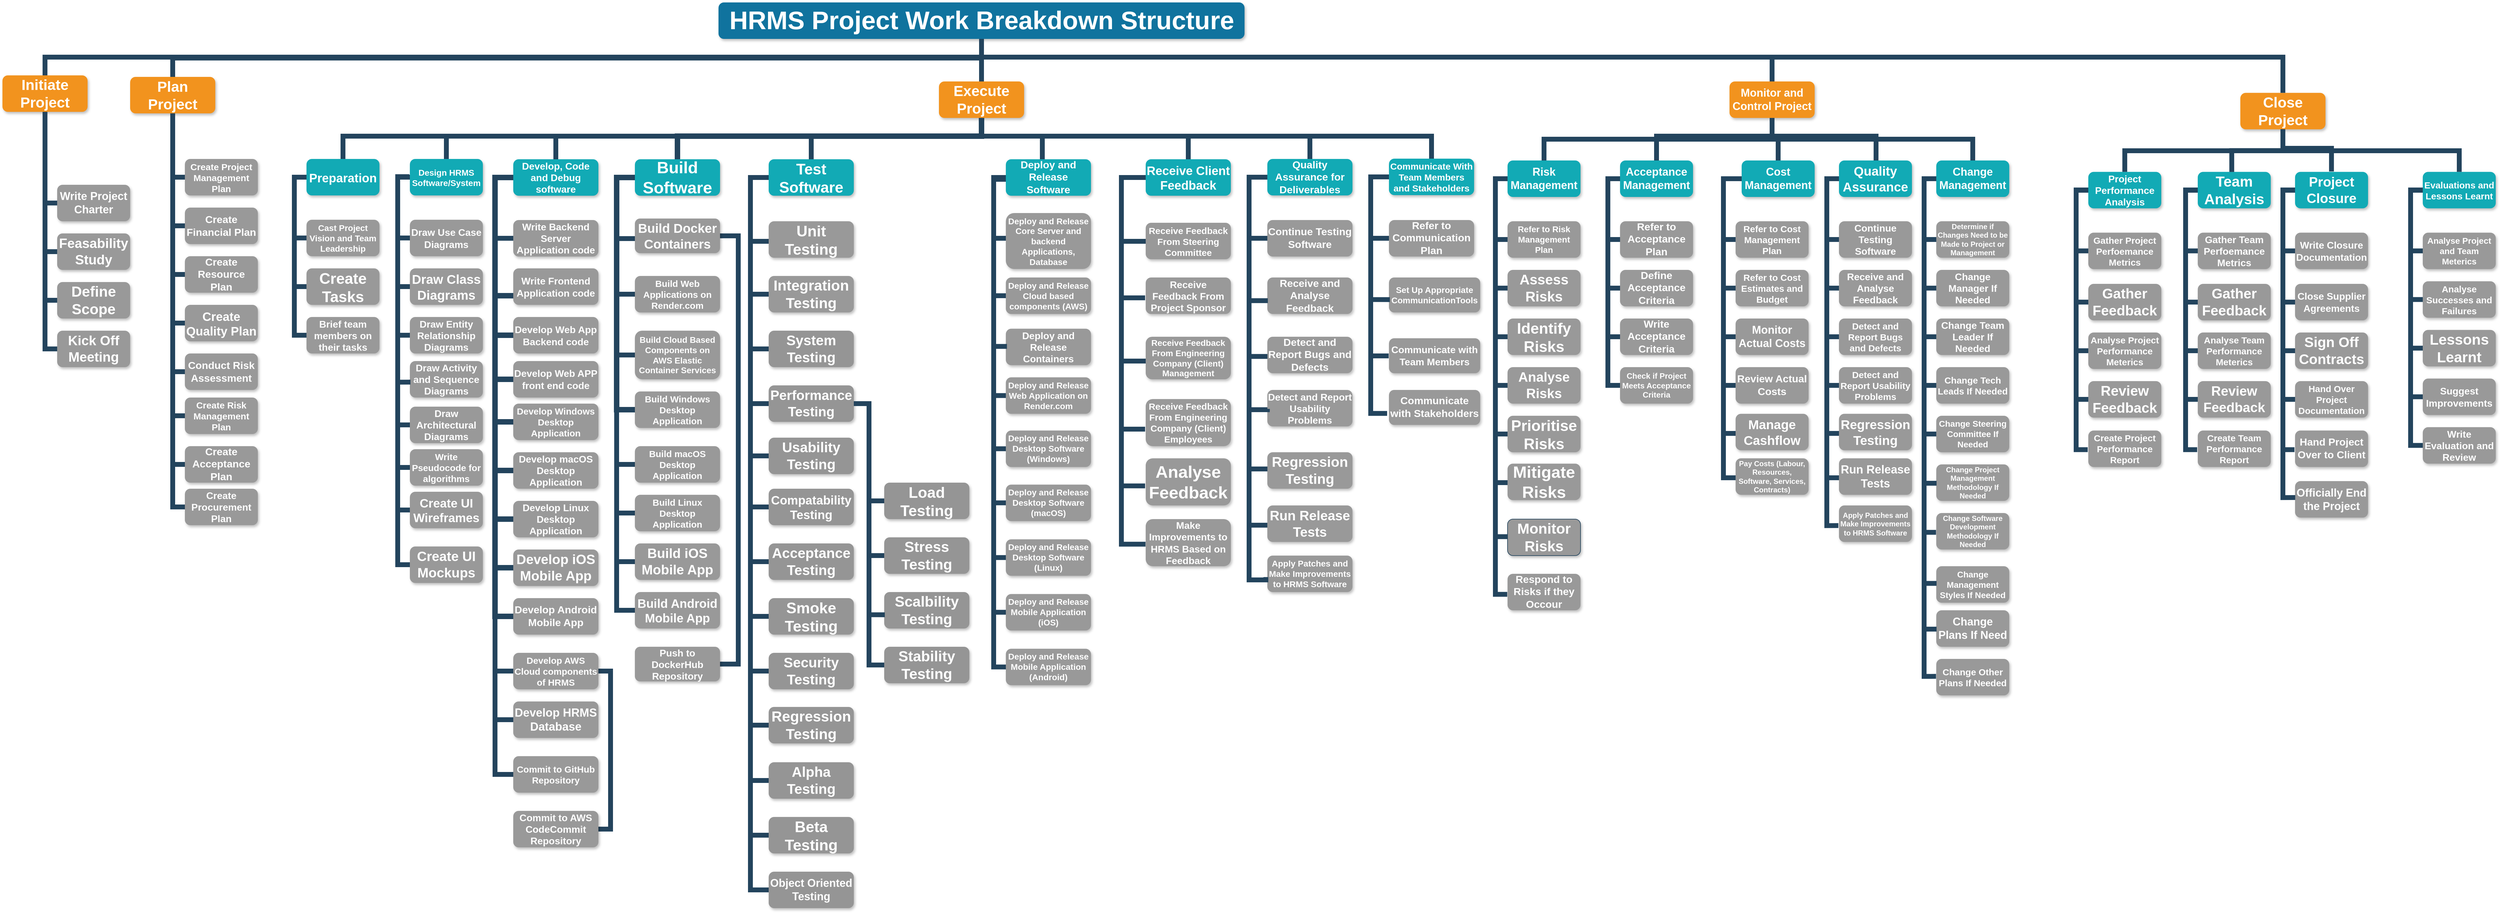 <mxfile version="24.5.3" type="device">
  <diagram name="Page-1" id="64c3da0e-402f-94eb-ee01-a36477274f13">
    <mxGraphModel dx="1221" dy="823" grid="1" gridSize="10" guides="1" tooltips="1" connect="0" arrows="1" fold="1" page="1" pageScale="1" pageWidth="1169" pageHeight="826" background="none" math="0" shadow="0">
      <root>
        <mxCell id="0" />
        <mxCell id="1" parent="0" />
        <mxCell id="2" value="HRMS Project Work Breakdown Structure" style="whiteSpace=wrap;rounded=1;shadow=1;fillColor=#10739E;strokeColor=none;fontColor=#FFFFFF;fontStyle=1;fontSize=42;" parent="1" vertex="1">
          <mxGeometry x="1337.5" y="50" width="865" height="60" as="geometry" />
        </mxCell>
        <mxCell id="3" value="Initiate Project" style="whiteSpace=wrap;rounded=1;fillColor=#F2931E;strokeColor=none;shadow=1;fontColor=#FFFFFF;fontStyle=1;fontSize=24;" parent="1" vertex="1">
          <mxGeometry x="160" y="170.0" width="140" height="60" as="geometry" />
        </mxCell>
        <mxCell id="LnR9MbwrVFPX29A5dBU9-241" style="edgeStyle=orthogonalEdgeStyle;rounded=0;orthogonalLoop=1;jettySize=auto;html=1;entryX=0;entryY=0.5;entryDx=0;entryDy=0;strokeColor=#23445d;strokeWidth=8;jumpSize=5;endArrow=none;endFill=0;" parent="1" source="4" target="LnR9MbwrVFPX29A5dBU9-238" edge="1">
          <mxGeometry relative="1" as="geometry" />
        </mxCell>
        <mxCell id="LnR9MbwrVFPX29A5dBU9-242" style="edgeStyle=orthogonalEdgeStyle;rounded=0;orthogonalLoop=1;jettySize=auto;html=1;entryX=0;entryY=0.5;entryDx=0;entryDy=0;strokeColor=#23445d;strokeWidth=8;endArrow=none;endFill=0;" parent="1" source="4" target="LnR9MbwrVFPX29A5dBU9-239" edge="1">
          <mxGeometry relative="1" as="geometry" />
        </mxCell>
        <mxCell id="LnR9MbwrVFPX29A5dBU9-243" style="edgeStyle=orthogonalEdgeStyle;rounded=0;orthogonalLoop=1;jettySize=auto;html=1;entryX=0;entryY=0.5;entryDx=0;entryDy=0;strokeColor=#23445d;strokeWidth=8;endArrow=none;endFill=0;" parent="1" source="4" target="LnR9MbwrVFPX29A5dBU9-240" edge="1">
          <mxGeometry relative="1" as="geometry" />
        </mxCell>
        <mxCell id="4" value="Plan Project" style="whiteSpace=wrap;rounded=1;fillColor=#F2931E;strokeColor=none;shadow=1;fontColor=#FFFFFF;fontStyle=1;fontSize=24;" parent="1" vertex="1">
          <mxGeometry x="370" y="172.5" width="140" height="60" as="geometry" />
        </mxCell>
        <mxCell id="LnR9MbwrVFPX29A5dBU9-249" value="" style="edgeStyle=orthogonalEdgeStyle;rounded=0;orthogonalLoop=1;jettySize=auto;html=1;strokeWidth=8;strokeColor=#23445d;endArrow=none;endFill=0;" parent="1" source="6" target="LnR9MbwrVFPX29A5dBU9-248" edge="1">
          <mxGeometry relative="1" as="geometry">
            <Array as="points">
              <mxPoint x="1770" y="270" />
              <mxPoint x="1070" y="270" />
            </Array>
          </mxGeometry>
        </mxCell>
        <mxCell id="LnR9MbwrVFPX29A5dBU9-270" value="" style="edgeStyle=orthogonalEdgeStyle;rounded=0;orthogonalLoop=1;jettySize=auto;html=1;strokeWidth=9;strokeColor=#23445d;endArrow=none;endFill=0;" parent="1" source="6" target="LnR9MbwrVFPX29A5dBU9-269" edge="1">
          <mxGeometry relative="1" as="geometry">
            <Array as="points">
              <mxPoint x="1770" y="270" />
              <mxPoint x="1270" y="270" />
            </Array>
          </mxGeometry>
        </mxCell>
        <mxCell id="LnR9MbwrVFPX29A5dBU9-303" value="" style="edgeStyle=orthogonalEdgeStyle;rounded=0;orthogonalLoop=1;jettySize=auto;html=1;strokeWidth=8;strokeColor=#23445d;endArrow=none;endFill=0;" parent="1" source="6" target="LnR9MbwrVFPX29A5dBU9-302" edge="1">
          <mxGeometry relative="1" as="geometry">
            <Array as="points">
              <mxPoint x="1770" y="270" />
              <mxPoint x="1490" y="270" />
            </Array>
          </mxGeometry>
        </mxCell>
        <mxCell id="LnR9MbwrVFPX29A5dBU9-340" value="" style="edgeStyle=orthogonalEdgeStyle;rounded=0;orthogonalLoop=1;jettySize=auto;html=1;strokeWidth=8;strokeColor=#23445d;endArrow=none;endFill=0;" parent="1" source="6" target="LnR9MbwrVFPX29A5dBU9-339" edge="1">
          <mxGeometry relative="1" as="geometry">
            <Array as="points">
              <mxPoint x="1770" y="270" />
              <mxPoint x="1870" y="270" />
            </Array>
          </mxGeometry>
        </mxCell>
        <mxCell id="LnR9MbwrVFPX29A5dBU9-364" value="" style="edgeStyle=orthogonalEdgeStyle;rounded=0;orthogonalLoop=1;jettySize=auto;html=1;strokeWidth=8;strokeColor=#23445d;endArrow=none;endFill=0;" parent="1" source="6" target="LnR9MbwrVFPX29A5dBU9-363" edge="1">
          <mxGeometry relative="1" as="geometry">
            <Array as="points">
              <mxPoint x="1770" y="270" />
              <mxPoint x="2110" y="270" />
            </Array>
          </mxGeometry>
        </mxCell>
        <mxCell id="LnR9MbwrVFPX29A5dBU9-380" value="" style="edgeStyle=orthogonalEdgeStyle;rounded=0;orthogonalLoop=1;jettySize=auto;html=1;strokeWidth=8;strokeColor=#23445d;endArrow=none;endFill=0;" parent="1" source="6" target="LnR9MbwrVFPX29A5dBU9-379" edge="1">
          <mxGeometry relative="1" as="geometry">
            <Array as="points">
              <mxPoint x="1770" y="270" />
              <mxPoint x="2310" y="270" />
            </Array>
          </mxGeometry>
        </mxCell>
        <mxCell id="LnR9MbwrVFPX29A5dBU9-399" value="" style="edgeStyle=orthogonalEdgeStyle;rounded=0;orthogonalLoop=1;jettySize=auto;html=1;strokeWidth=8;strokeColor=#23445d;endArrow=none;endFill=0;" parent="1" source="6" target="LnR9MbwrVFPX29A5dBU9-398" edge="1">
          <mxGeometry relative="1" as="geometry">
            <Array as="points">
              <mxPoint x="1770" y="270" />
              <mxPoint x="2510" y="270" />
            </Array>
          </mxGeometry>
        </mxCell>
        <mxCell id="6" value="Execute Project" style="whiteSpace=wrap;rounded=1;fillColor=#F2931E;strokeColor=none;shadow=1;fontColor=#FFFFFF;fontStyle=1;fontSize=24;" parent="1" vertex="1">
          <mxGeometry x="1700" y="180.0" width="140" height="60" as="geometry" />
        </mxCell>
        <mxCell id="LnR9MbwrVFPX29A5dBU9-433" style="edgeStyle=orthogonalEdgeStyle;rounded=0;orthogonalLoop=1;jettySize=auto;html=1;endArrow=none;endFill=0;strokeWidth=8;strokeColor=#23445d;" parent="1" source="7" target="LnR9MbwrVFPX29A5dBU9-416" edge="1">
          <mxGeometry relative="1" as="geometry">
            <Array as="points">
              <mxPoint x="3070" y="270" />
              <mxPoint x="2880" y="270" />
            </Array>
          </mxGeometry>
        </mxCell>
        <mxCell id="LnR9MbwrVFPX29A5dBU9-443" style="edgeStyle=orthogonalEdgeStyle;rounded=0;orthogonalLoop=1;jettySize=auto;html=1;strokeWidth=8;strokeColor=#23445d;endArrow=none;endFill=0;" parent="1" source="7" target="LnR9MbwrVFPX29A5dBU9-434" edge="1">
          <mxGeometry relative="1" as="geometry" />
        </mxCell>
        <mxCell id="7" value="Monitor and Control Project" style="whiteSpace=wrap;rounded=1;fillColor=#F2931E;strokeColor=none;shadow=1;fontColor=#FFFFFF;fontStyle=1;fontSize=18;" parent="1" vertex="1">
          <mxGeometry x="3000" y="180.0" width="140" height="60" as="geometry" />
        </mxCell>
        <mxCell id="8" value="Close Project" style="whiteSpace=wrap;rounded=1;fillColor=#F2931E;strokeColor=none;shadow=1;fontColor=#FFFFFF;fontStyle=1;fontSize=24;" parent="1" vertex="1">
          <mxGeometry x="3840" y="198.75" width="140" height="60" as="geometry" />
        </mxCell>
        <mxCell id="23" value="Write Project Charter" style="whiteSpace=wrap;rounded=1;fillColor=#999999;strokeColor=none;shadow=1;fontColor=#FFFFFF;fontStyle=1;fontSize=18;" parent="1" vertex="1">
          <mxGeometry x="250.0" y="350.0" width="120" height="60" as="geometry" />
        </mxCell>
        <mxCell id="24" value="Feasability Study" style="whiteSpace=wrap;rounded=1;fillColor=#999999;strokeColor=none;shadow=1;fontColor=#FFFFFF;fontStyle=1;fontSize=22;" parent="1" vertex="1">
          <mxGeometry x="250.0" y="430.0" width="120" height="60" as="geometry" />
        </mxCell>
        <mxCell id="25" value="Define Scope" style="whiteSpace=wrap;rounded=1;fillColor=#999999;strokeColor=none;shadow=1;fontColor=#FFFFFF;fontStyle=1;fontSize=24;" parent="1" vertex="1">
          <mxGeometry x="250.0" y="510.0" width="120" height="60" as="geometry" />
        </mxCell>
        <mxCell id="26" value="Kick Off Meeting" style="whiteSpace=wrap;rounded=1;fillColor=#999999;strokeColor=none;shadow=1;fontColor=#FFFFFF;fontStyle=1;fontSize=22;" parent="1" vertex="1">
          <mxGeometry x="250.0" y="590.0" width="120" height="60" as="geometry" />
        </mxCell>
        <mxCell id="45" value="&lt;b style=&quot;font-size: 15px;&quot;&gt;Create Project Management Plan&lt;/b&gt;" style="whiteSpace=wrap;rounded=1;fillColor=#999999;strokeColor=none;shadow=1;fontColor=#FFFFFF;fontStyle=0;html=1;fontSize=15;" parent="1" vertex="1">
          <mxGeometry x="460.0" y="307.5" width="120" height="60" as="geometry" />
        </mxCell>
        <mxCell id="46" value="Create Financial Plan" style="whiteSpace=wrap;rounded=1;fillColor=#999999;strokeColor=none;shadow=1;fontColor=#FFFFFF;fontStyle=1;fontSize=17;" parent="1" vertex="1">
          <mxGeometry x="460.0" y="387.5" width="120" height="60" as="geometry" />
        </mxCell>
        <mxCell id="47" value="Create Resource Plan" style="whiteSpace=wrap;rounded=1;fillColor=#999999;strokeColor=none;shadow=1;fontColor=#FFFFFF;fontStyle=1;fontSize=17;" parent="1" vertex="1">
          <mxGeometry x="460.0" y="467.5" width="120" height="60" as="geometry" />
        </mxCell>
        <mxCell id="48" value="Create Quality Plan" style="whiteSpace=wrap;rounded=1;fillColor=#999999;strokeColor=none;shadow=1;fontColor=#FFFFFF;fontStyle=1;fontSize=20;" parent="1" vertex="1">
          <mxGeometry x="460" y="547.5" width="120" height="60" as="geometry" />
        </mxCell>
        <mxCell id="49" value="Conduct Risk Assessment" style="whiteSpace=wrap;rounded=1;fillColor=#999999;strokeColor=none;shadow=1;fontColor=#FFFFFF;fontStyle=1;fontSize=17;" parent="1" vertex="1">
          <mxGeometry x="460.0" y="627.5" width="120" height="60" as="geometry" />
        </mxCell>
        <mxCell id="103" value="" style="edgeStyle=elbowEdgeStyle;elbow=vertical;rounded=0;fontColor=#000000;endArrow=none;endFill=0;strokeWidth=8;strokeColor=#23445D;" parent="1" edge="1">
          <mxGeometry width="100" height="100" relative="1" as="geometry">
            <mxPoint x="230" y="230.0" as="sourcePoint" />
            <mxPoint x="230" y="300" as="targetPoint" />
            <Array as="points">
              <mxPoint x="230" y="280" />
            </Array>
          </mxGeometry>
        </mxCell>
        <mxCell id="105" value="" style="edgeStyle=elbowEdgeStyle;elbow=horizontal;rounded=0;fontColor=#000000;endArrow=none;endFill=0;strokeWidth=8;strokeColor=#23445D;" parent="1" target="23" edge="1">
          <mxGeometry width="100" height="100" relative="1" as="geometry">
            <mxPoint x="230" y="280" as="sourcePoint" />
            <mxPoint x="290" y="330" as="targetPoint" />
            <Array as="points">
              <mxPoint x="230" y="330" />
            </Array>
          </mxGeometry>
        </mxCell>
        <mxCell id="106" value="" style="edgeStyle=elbowEdgeStyle;elbow=horizontal;rounded=0;fontColor=#000000;endArrow=none;endFill=0;strokeWidth=8;strokeColor=#23445D;" parent="1" target="24" edge="1">
          <mxGeometry width="100" height="100" relative="1" as="geometry">
            <mxPoint x="230" y="280" as="sourcePoint" />
            <mxPoint x="260" y="390" as="targetPoint" />
            <Array as="points">
              <mxPoint x="230" y="350" />
            </Array>
          </mxGeometry>
        </mxCell>
        <mxCell id="109" value="" style="edgeStyle=elbowEdgeStyle;elbow=horizontal;rounded=0;fontColor=#000000;endArrow=none;endFill=0;strokeWidth=8;strokeColor=#23445D;" parent="1" target="26" edge="1">
          <mxGeometry width="100" height="100" relative="1" as="geometry">
            <mxPoint x="230" y="280" as="sourcePoint" />
            <mxPoint x="280" y="410" as="targetPoint" />
            <Array as="points">
              <mxPoint x="230" y="360" />
            </Array>
          </mxGeometry>
        </mxCell>
        <mxCell id="110" value="" style="edgeStyle=elbowEdgeStyle;elbow=horizontal;rounded=0;fontColor=#000000;endArrow=none;endFill=0;strokeWidth=8;strokeColor=#23445D;" parent="1" target="25" edge="1">
          <mxGeometry width="100" height="100" relative="1" as="geometry">
            <mxPoint x="230" y="280" as="sourcePoint" />
            <mxPoint x="290" y="420" as="targetPoint" />
            <Array as="points">
              <mxPoint x="230" y="380" />
            </Array>
          </mxGeometry>
        </mxCell>
        <mxCell id="116" value="" style="edgeStyle=elbowEdgeStyle;elbow=vertical;rounded=0;fontColor=#000000;endArrow=none;endFill=0;strokeWidth=8;strokeColor=#23445D;" parent="1" source="4" edge="1">
          <mxGeometry width="100" height="100" relative="1" as="geometry">
            <mxPoint x="80" y="242.5" as="sourcePoint" />
            <mxPoint x="440.0" y="302.5" as="targetPoint" />
          </mxGeometry>
        </mxCell>
        <mxCell id="118" value="" style="edgeStyle=elbowEdgeStyle;elbow=horizontal;rounded=0;fontColor=#000000;endArrow=none;endFill=0;strokeWidth=8;strokeColor=#23445D;" parent="1" target="45" edge="1">
          <mxGeometry width="100" height="100" relative="1" as="geometry">
            <mxPoint x="440" y="237.5" as="sourcePoint" />
            <mxPoint x="450.0" y="337.5" as="targetPoint" />
            <Array as="points">
              <mxPoint x="440" y="287.5" />
            </Array>
          </mxGeometry>
        </mxCell>
        <mxCell id="119" value="" style="edgeStyle=elbowEdgeStyle;elbow=horizontal;rounded=0;fontColor=#000000;endArrow=none;endFill=0;strokeWidth=8;strokeColor=#23445D;" parent="1" target="46" edge="1">
          <mxGeometry width="100" height="100" relative="1" as="geometry">
            <mxPoint x="440" y="232.5" as="sourcePoint" />
            <mxPoint x="450.0" y="417.5" as="targetPoint" />
            <Array as="points">
              <mxPoint x="440" y="327.5" />
            </Array>
          </mxGeometry>
        </mxCell>
        <mxCell id="120" value="" style="edgeStyle=elbowEdgeStyle;elbow=horizontal;rounded=0;fontColor=#000000;endArrow=none;endFill=0;strokeWidth=8;strokeColor=#23445D;" parent="1" target="49" edge="1">
          <mxGeometry width="100" height="100" relative="1" as="geometry">
            <mxPoint x="440" y="237.5" as="sourcePoint" />
            <mxPoint x="450" y="657.5" as="targetPoint" />
            <Array as="points">
              <mxPoint x="440" y="457.5" />
            </Array>
          </mxGeometry>
        </mxCell>
        <mxCell id="121" value="" style="edgeStyle=elbowEdgeStyle;elbow=horizontal;rounded=0;fontColor=#000000;endArrow=none;endFill=0;strokeWidth=8;strokeColor=#23445D;" parent="1" target="48" edge="1">
          <mxGeometry width="100" height="100" relative="1" as="geometry">
            <mxPoint x="440" y="237.5" as="sourcePoint" />
            <mxPoint x="450" y="577.5" as="targetPoint" />
            <Array as="points">
              <mxPoint x="440" y="407.5" />
            </Array>
          </mxGeometry>
        </mxCell>
        <mxCell id="122" value="" style="edgeStyle=elbowEdgeStyle;elbow=horizontal;rounded=0;fontColor=#000000;endArrow=none;endFill=0;strokeWidth=8;strokeColor=#23445D;" parent="1" target="47" edge="1">
          <mxGeometry width="100" height="100" relative="1" as="geometry">
            <mxPoint x="440" y="237.5" as="sourcePoint" />
            <mxPoint x="450.0" y="497.5" as="targetPoint" />
            <Array as="points">
              <mxPoint x="440" y="377.5" />
            </Array>
          </mxGeometry>
        </mxCell>
        <mxCell id="133" value="Preparation" style="whiteSpace=wrap;rounded=1;fillColor=#12AAB5;strokeColor=none;shadow=1;fontColor=#FFFFFF;fontStyle=1;fontSize=20;" parent="1" vertex="1">
          <mxGeometry x="660.0" y="307.5" width="120" height="60" as="geometry" />
        </mxCell>
        <mxCell id="LnR9MbwrVFPX29A5dBU9-245" style="edgeStyle=orthogonalEdgeStyle;rounded=0;orthogonalLoop=1;jettySize=auto;html=1;entryX=0;entryY=0.5;entryDx=0;entryDy=0;strokeWidth=8;strokeColor=#23445d;endArrow=none;endFill=0;" parent="1" source="134" target="LnR9MbwrVFPX29A5dBU9-244" edge="1">
          <mxGeometry relative="1" as="geometry">
            <Array as="points">
              <mxPoint x="810" y="337.5" />
              <mxPoint x="810" y="745" />
            </Array>
          </mxGeometry>
        </mxCell>
        <mxCell id="LnR9MbwrVFPX29A5dBU9-247" style="edgeStyle=orthogonalEdgeStyle;rounded=0;orthogonalLoop=1;jettySize=auto;html=1;entryX=0;entryY=0.5;entryDx=0;entryDy=0;strokeWidth=8;strokeColor=#23445d;endArrow=none;endFill=0;" parent="1" source="134" target="LnR9MbwrVFPX29A5dBU9-246" edge="1">
          <mxGeometry relative="1" as="geometry">
            <Array as="points">
              <mxPoint x="810" y="337.5" />
              <mxPoint x="810" y="815" />
            </Array>
          </mxGeometry>
        </mxCell>
        <mxCell id="134" value="Design HRMS Software/System" style="whiteSpace=wrap;rounded=1;fillColor=#12AAB5;strokeColor=none;shadow=1;fontColor=#FFFFFF;fontStyle=1;fontSize=14;" parent="1" vertex="1">
          <mxGeometry x="830.0" y="307.5" width="120" height="60" as="geometry" />
        </mxCell>
        <mxCell id="135" value="Cast Project Vision and Team Leadership" style="whiteSpace=wrap;rounded=1;fillColor=#999999;strokeColor=none;shadow=1;fontColor=#FFFFFF;fontStyle=1;fontSize=14;" parent="1" vertex="1">
          <mxGeometry x="660.0" y="407.5" width="120" height="60" as="geometry" />
        </mxCell>
        <mxCell id="136" value="Create Tasks" style="whiteSpace=wrap;rounded=1;fillColor=#999999;strokeColor=none;shadow=1;fontColor=#FFFFFF;fontStyle=1;fontSize=25;" parent="1" vertex="1">
          <mxGeometry x="660.0" y="487.5" width="120" height="60" as="geometry" />
        </mxCell>
        <mxCell id="137" value="Brief team members on their tasks" style="whiteSpace=wrap;rounded=1;fillColor=#999999;strokeColor=none;shadow=1;fontColor=#FFFFFF;fontStyle=1;fontSize=16;" parent="1" vertex="1">
          <mxGeometry x="660.0" y="567.5" width="120" height="60" as="geometry" />
        </mxCell>
        <mxCell id="140" value="Draw Use Case Diagrams" style="whiteSpace=wrap;rounded=1;fillColor=#999999;strokeColor=none;shadow=1;fontColor=#FFFFFF;fontStyle=1;fontSize=16;" parent="1" vertex="1">
          <mxGeometry x="830.0" y="407.5" width="120" height="60" as="geometry" />
        </mxCell>
        <mxCell id="141" value="Draw Class Diagrams" style="whiteSpace=wrap;rounded=1;fillColor=#999999;strokeColor=none;shadow=1;fontColor=#FFFFFF;fontStyle=1;fontSize=21;" parent="1" vertex="1">
          <mxGeometry x="830.0" y="487.5" width="120" height="60" as="geometry" />
        </mxCell>
        <mxCell id="142" value="Draw Entity Relationship Diagrams" style="whiteSpace=wrap;rounded=1;fillColor=#999999;strokeColor=none;shadow=1;fontColor=#FFFFFF;fontStyle=1;fontSize=16;" parent="1" vertex="1">
          <mxGeometry x="830.0" y="567.5" width="120" height="60" as="geometry" />
        </mxCell>
        <mxCell id="143" value="Create UI Wireframes" style="whiteSpace=wrap;rounded=1;fillColor=#999999;strokeColor=none;shadow=1;fontColor=#FFFFFF;fontStyle=1;fontSize=20;" parent="1" vertex="1">
          <mxGeometry x="830.0" y="855.0" width="120" height="60" as="geometry" />
        </mxCell>
        <mxCell id="144" value="Create UI Mockups" style="whiteSpace=wrap;rounded=1;fillColor=#999999;strokeColor=none;shadow=1;fontColor=#FFFFFF;fontStyle=1;fontSize=22;" parent="1" vertex="1">
          <mxGeometry x="830.0" y="945.0" width="120" height="60" as="geometry" />
        </mxCell>
        <mxCell id="145" value="" style="edgeStyle=elbowEdgeStyle;elbow=horizontal;rounded=0;fontColor=#000000;endArrow=none;endFill=0;strokeWidth=8;strokeColor=#23445D;" parent="1" source="133" target="135" edge="1">
          <mxGeometry width="100" height="100" relative="1" as="geometry">
            <mxPoint x="640" y="337.5" as="sourcePoint" />
            <mxPoint x="650.0" y="437.5" as="targetPoint" />
            <Array as="points">
              <mxPoint x="640" y="387.5" />
            </Array>
          </mxGeometry>
        </mxCell>
        <mxCell id="146" value="" style="edgeStyle=elbowEdgeStyle;elbow=horizontal;rounded=0;fontColor=#000000;endArrow=none;endFill=0;strokeWidth=8;strokeColor=#23445D;" parent="1" source="133" target="136" edge="1">
          <mxGeometry width="100" height="100" relative="1" as="geometry">
            <mxPoint x="650" y="337.5" as="sourcePoint" />
            <mxPoint x="650.0" y="517.5" as="targetPoint" />
            <Array as="points">
              <mxPoint x="640" y="427.5" />
            </Array>
          </mxGeometry>
        </mxCell>
        <mxCell id="149" value="" style="edgeStyle=elbowEdgeStyle;elbow=horizontal;rounded=0;fontColor=#000000;endArrow=none;endFill=0;strokeWidth=8;strokeColor=#23445D;" parent="1" source="133" target="137" edge="1">
          <mxGeometry width="100" height="100" relative="1" as="geometry">
            <mxPoint x="650" y="337.5" as="sourcePoint" />
            <mxPoint x="650.0" y="597.5" as="targetPoint" />
            <Array as="points">
              <mxPoint x="640" y="477.5" />
            </Array>
          </mxGeometry>
        </mxCell>
        <mxCell id="150" value="" style="edgeStyle=elbowEdgeStyle;elbow=horizontal;rounded=0;fontColor=#000000;endArrow=none;endFill=0;strokeWidth=8;strokeColor=#23445D;" parent="1" source="134" target="140" edge="1">
          <mxGeometry width="100" height="100" relative="1" as="geometry">
            <mxPoint x="800" y="337.5" as="sourcePoint" />
            <mxPoint x="810.0" y="437.5" as="targetPoint" />
            <Array as="points">
              <mxPoint x="810" y="387.5" />
            </Array>
          </mxGeometry>
        </mxCell>
        <mxCell id="151" value="" style="edgeStyle=elbowEdgeStyle;elbow=horizontal;rounded=0;fontColor=#000000;endArrow=none;endFill=0;strokeWidth=8;strokeColor=#23445D;" parent="1" source="134" target="141" edge="1">
          <mxGeometry width="100" height="100" relative="1" as="geometry">
            <mxPoint x="810" y="337.5" as="sourcePoint" />
            <mxPoint x="810.0" y="517.5" as="targetPoint" />
            <Array as="points">
              <mxPoint x="810" y="427.5" />
            </Array>
          </mxGeometry>
        </mxCell>
        <mxCell id="152" value="" style="edgeStyle=elbowEdgeStyle;elbow=horizontal;rounded=0;fontColor=#000000;endArrow=none;endFill=0;strokeWidth=8;strokeColor=#23445D;" parent="1" source="134" target="144" edge="1">
          <mxGeometry width="100" height="100" relative="1" as="geometry">
            <mxPoint x="810" y="337.5" as="sourcePoint" />
            <mxPoint x="810" y="757.5" as="targetPoint" />
            <Array as="points">
              <mxPoint x="810" y="547.5" />
            </Array>
          </mxGeometry>
        </mxCell>
        <mxCell id="153" value="" style="edgeStyle=elbowEdgeStyle;elbow=horizontal;rounded=0;fontColor=#000000;endArrow=none;endFill=0;strokeWidth=8;strokeColor=#23445D;exitX=-0.008;exitY=0.486;exitDx=0;exitDy=0;exitPerimeter=0;" parent="1" source="134" target="143" edge="1">
          <mxGeometry width="100" height="100" relative="1" as="geometry">
            <mxPoint x="830" y="412.5" as="sourcePoint" />
            <mxPoint x="810" y="752.5" as="targetPoint" />
            <Array as="points">
              <mxPoint x="810" y="582.5" />
            </Array>
          </mxGeometry>
        </mxCell>
        <mxCell id="154" value="" style="edgeStyle=elbowEdgeStyle;elbow=horizontal;rounded=0;fontColor=#000000;endArrow=none;endFill=0;strokeWidth=8;strokeColor=#23445D;" parent="1" source="134" target="142" edge="1">
          <mxGeometry width="100" height="100" relative="1" as="geometry">
            <mxPoint x="810" y="337.5" as="sourcePoint" />
            <mxPoint x="810.0" y="597.5" as="targetPoint" />
            <Array as="points">
              <mxPoint x="810" y="477.5" />
            </Array>
          </mxGeometry>
        </mxCell>
        <mxCell id="155" value="Risk Management" style="whiteSpace=wrap;rounded=1;fillColor=#12AAB5;strokeColor=none;shadow=1;fontColor=#FFFFFF;fontStyle=1;fontSize=18;" parent="1" vertex="1">
          <mxGeometry x="2635" y="310.0" width="120" height="60" as="geometry" />
        </mxCell>
        <mxCell id="156" value="Change Management" style="whiteSpace=wrap;rounded=1;fillColor=#12AAB5;strokeColor=none;shadow=1;fontColor=#FFFFFF;fontStyle=1;fontSize=18;" parent="1" vertex="1">
          <mxGeometry x="3340" y="310.0" width="120" height="60" as="geometry" />
        </mxCell>
        <mxCell id="157" value="Refer to Risk Management Plan" style="whiteSpace=wrap;rounded=1;fillColor=#999999;strokeColor=none;shadow=1;fontColor=#FFFFFF;fontStyle=1;fontSize=14;" parent="1" vertex="1">
          <mxGeometry x="2635" y="410.0" width="120" height="60" as="geometry" />
        </mxCell>
        <mxCell id="158" value="Assess Risks" style="whiteSpace=wrap;rounded=1;fillColor=#999999;strokeColor=none;shadow=1;fontColor=#FFFFFF;fontStyle=1;fontSize=23;" parent="1" vertex="1">
          <mxGeometry x="2635" y="490.0" width="120" height="60" as="geometry" />
        </mxCell>
        <mxCell id="159" value="Identify Risks" style="whiteSpace=wrap;rounded=1;fillColor=#999999;strokeColor=none;shadow=1;fontColor=#FFFFFF;fontStyle=1;fontSize=25;" parent="1" vertex="1">
          <mxGeometry x="2635" y="570.0" width="120" height="60" as="geometry" />
        </mxCell>
        <mxCell id="160" value="Analyse Risks" style="whiteSpace=wrap;rounded=1;fillColor=#999999;strokeColor=none;shadow=1;fontColor=#FFFFFF;fontStyle=1;fontSize=22;" parent="1" vertex="1">
          <mxGeometry x="2635" y="650.0" width="120" height="60" as="geometry" />
        </mxCell>
        <mxCell id="161" value="Prioritise Risks" style="whiteSpace=wrap;rounded=1;fillColor=#999999;strokeColor=none;shadow=1;fontColor=#FFFFFF;fontStyle=1;fontSize=25;" parent="1" vertex="1">
          <mxGeometry x="2635" y="730.0" width="120" height="60" as="geometry" />
        </mxCell>
        <mxCell id="162" value="Determine if Changes Need to be Made to Project or Management" style="whiteSpace=wrap;rounded=1;fillColor=#999999;strokeColor=none;shadow=1;fontColor=#FFFFFF;fontStyle=1" parent="1" vertex="1">
          <mxGeometry x="3340.0" y="410.0" width="120" height="60" as="geometry" />
        </mxCell>
        <mxCell id="163" value="Change Manager If Needed" style="whiteSpace=wrap;rounded=1;fillColor=#999999;strokeColor=none;shadow=1;fontColor=#FFFFFF;fontStyle=1;fontSize=16;" parent="1" vertex="1">
          <mxGeometry x="3340.0" y="490.0" width="120" height="60" as="geometry" />
        </mxCell>
        <mxCell id="164" value="Change Team Leader If Needed" style="whiteSpace=wrap;rounded=1;fillColor=#999999;strokeColor=none;shadow=1;fontColor=#FFFFFF;fontStyle=1;fontSize=16;" parent="1" vertex="1">
          <mxGeometry x="3340.0" y="570.0" width="120" height="60" as="geometry" />
        </mxCell>
        <mxCell id="165" value="Change Tech Leads If Needed" style="whiteSpace=wrap;rounded=1;fillColor=#999999;strokeColor=none;shadow=1;fontColor=#FFFFFF;fontStyle=1;fontSize=15;" parent="1" vertex="1">
          <mxGeometry x="3340.0" y="650.0" width="120" height="60" as="geometry" />
        </mxCell>
        <mxCell id="166" value="Change Steering Committee If Needed" style="whiteSpace=wrap;rounded=1;fillColor=#999999;strokeColor=none;shadow=1;fontColor=#FFFFFF;fontStyle=1;fontSize=14;" parent="1" vertex="1">
          <mxGeometry x="3340" y="730.0" width="120" height="60" as="geometry" />
        </mxCell>
        <mxCell id="167" value="" style="edgeStyle=elbowEdgeStyle;elbow=horizontal;rounded=0;fontColor=#000000;endArrow=none;endFill=0;strokeWidth=8;strokeColor=#23445D;" parent="1" source="155" target="157" edge="1">
          <mxGeometry width="100" height="100" relative="1" as="geometry">
            <mxPoint x="2615" y="340.0" as="sourcePoint" />
            <mxPoint x="2625.0" y="440.0" as="targetPoint" />
            <Array as="points">
              <mxPoint x="2615" y="390.0" />
            </Array>
          </mxGeometry>
        </mxCell>
        <mxCell id="168" value="" style="edgeStyle=elbowEdgeStyle;elbow=horizontal;rounded=0;fontColor=#000000;endArrow=none;endFill=0;strokeWidth=8;strokeColor=#23445D;" parent="1" source="155" target="158" edge="1">
          <mxGeometry width="100" height="100" relative="1" as="geometry">
            <mxPoint x="2625" y="340.0" as="sourcePoint" />
            <mxPoint x="2625" y="520.0" as="targetPoint" />
            <Array as="points">
              <mxPoint x="2615" y="430.0" />
            </Array>
          </mxGeometry>
        </mxCell>
        <mxCell id="169" value="" style="edgeStyle=elbowEdgeStyle;elbow=horizontal;rounded=0;fontColor=#000000;endArrow=none;endFill=0;strokeWidth=8;strokeColor=#23445D;" parent="1" source="155" target="161" edge="1">
          <mxGeometry width="100" height="100" relative="1" as="geometry">
            <mxPoint x="2625" y="340.0" as="sourcePoint" />
            <mxPoint x="2625" y="760.0" as="targetPoint" />
            <Array as="points">
              <mxPoint x="2615" y="560.0" />
            </Array>
          </mxGeometry>
        </mxCell>
        <mxCell id="170" value="" style="edgeStyle=elbowEdgeStyle;elbow=horizontal;rounded=0;fontColor=#000000;endArrow=none;endFill=0;strokeWidth=8;strokeColor=#23445D;" parent="1" source="155" target="160" edge="1">
          <mxGeometry width="100" height="100" relative="1" as="geometry">
            <mxPoint x="2625" y="340.0" as="sourcePoint" />
            <mxPoint x="2625" y="680.0" as="targetPoint" />
            <Array as="points">
              <mxPoint x="2615" y="510.0" />
            </Array>
          </mxGeometry>
        </mxCell>
        <mxCell id="171" value="" style="edgeStyle=elbowEdgeStyle;elbow=horizontal;rounded=0;fontColor=#000000;endArrow=none;endFill=0;strokeWidth=8;strokeColor=#23445D;" parent="1" source="155" target="159" edge="1">
          <mxGeometry width="100" height="100" relative="1" as="geometry">
            <mxPoint x="2625" y="340.0" as="sourcePoint" />
            <mxPoint x="2625" y="600.0" as="targetPoint" />
            <Array as="points">
              <mxPoint x="2615" y="480.0" />
            </Array>
          </mxGeometry>
        </mxCell>
        <mxCell id="172" value="" style="edgeStyle=elbowEdgeStyle;elbow=horizontal;rounded=0;fontColor=#000000;endArrow=none;endFill=0;strokeWidth=8;strokeColor=#23445D;" parent="1" source="156" target="162" edge="1">
          <mxGeometry width="100" height="100" relative="1" as="geometry">
            <mxPoint x="3310" y="340.0" as="sourcePoint" />
            <mxPoint x="3320.0" y="440.0" as="targetPoint" />
            <Array as="points">
              <mxPoint x="3320" y="390.0" />
            </Array>
          </mxGeometry>
        </mxCell>
        <mxCell id="173" value="" style="edgeStyle=elbowEdgeStyle;elbow=horizontal;rounded=0;fontColor=#000000;endArrow=none;endFill=0;strokeWidth=8;strokeColor=#23445D;" parent="1" source="156" target="163" edge="1">
          <mxGeometry width="100" height="100" relative="1" as="geometry">
            <mxPoint x="3320" y="340.0" as="sourcePoint" />
            <mxPoint x="3320" y="520.0" as="targetPoint" />
            <Array as="points">
              <mxPoint x="3320" y="430.0" />
            </Array>
          </mxGeometry>
        </mxCell>
        <mxCell id="174" value="" style="edgeStyle=elbowEdgeStyle;elbow=horizontal;rounded=0;fontColor=#000000;endArrow=none;endFill=0;strokeWidth=8;strokeColor=#23445D;" parent="1" source="156" target="166" edge="1">
          <mxGeometry width="100" height="100" relative="1" as="geometry">
            <mxPoint x="3320" y="340.0" as="sourcePoint" />
            <mxPoint x="3320" y="760.0" as="targetPoint" />
            <Array as="points">
              <mxPoint x="3320" y="550.0" />
            </Array>
          </mxGeometry>
        </mxCell>
        <mxCell id="175" value="" style="edgeStyle=elbowEdgeStyle;elbow=horizontal;rounded=0;fontColor=#000000;endArrow=none;endFill=0;strokeWidth=8;strokeColor=#23445D;" parent="1" source="156" target="165" edge="1">
          <mxGeometry width="100" height="100" relative="1" as="geometry">
            <mxPoint x="3320" y="340.0" as="sourcePoint" />
            <mxPoint x="3320" y="680.0" as="targetPoint" />
            <Array as="points">
              <mxPoint x="3320" y="510.0" />
            </Array>
          </mxGeometry>
        </mxCell>
        <mxCell id="176" value="" style="edgeStyle=elbowEdgeStyle;elbow=horizontal;rounded=0;fontColor=#000000;endArrow=none;endFill=0;strokeWidth=8;strokeColor=#23445D;" parent="1" source="156" target="164" edge="1">
          <mxGeometry width="100" height="100" relative="1" as="geometry">
            <mxPoint x="3320" y="340.0" as="sourcePoint" />
            <mxPoint x="3320" y="600.0" as="targetPoint" />
            <Array as="points">
              <mxPoint x="3320" y="480.0" />
            </Array>
          </mxGeometry>
        </mxCell>
        <mxCell id="177" value="Project Performance Analysis" style="whiteSpace=wrap;rounded=1;fillColor=#12AAB5;strokeColor=none;shadow=1;fontColor=#FFFFFF;fontStyle=1;fontSize=16;" parent="1" vertex="1">
          <mxGeometry x="3590" y="328.75" width="120" height="60" as="geometry" />
        </mxCell>
        <mxCell id="178" value="Evaluations and Lessons Learnt" style="whiteSpace=wrap;rounded=1;fillColor=#12AAB5;strokeColor=none;shadow=1;fontColor=#FFFFFF;fontStyle=1;fontSize=15;" parent="1" vertex="1">
          <mxGeometry x="4140" y="328.75" width="120" height="60" as="geometry" />
        </mxCell>
        <mxCell id="179" value="Gather Project Perfoemance Metrics" style="whiteSpace=wrap;rounded=1;fillColor=#999999;strokeColor=none;shadow=1;fontColor=#FFFFFF;fontStyle=1;fontSize=15;" parent="1" vertex="1">
          <mxGeometry x="3590" y="428.75" width="120" height="60" as="geometry" />
        </mxCell>
        <mxCell id="181" value="Gather Feedback" style="whiteSpace=wrap;rounded=1;fillColor=#999999;strokeColor=none;shadow=1;fontColor=#FFFFFF;fontStyle=1;fontSize=23;" parent="1" vertex="1">
          <mxGeometry x="3590" y="513.0" width="120" height="60" as="geometry" />
        </mxCell>
        <mxCell id="182" value="Analyse Project Performance Meterics" style="whiteSpace=wrap;rounded=1;fillColor=#999999;strokeColor=none;shadow=1;fontColor=#FFFFFF;fontStyle=1;fontSize=15;" parent="1" vertex="1">
          <mxGeometry x="3590" y="593.0" width="120" height="60" as="geometry" />
        </mxCell>
        <mxCell id="183" value="Review Feedback" style="whiteSpace=wrap;rounded=1;fillColor=#999999;strokeColor=none;shadow=1;fontColor=#FFFFFF;fontStyle=1;fontSize=23;" parent="1" vertex="1">
          <mxGeometry x="3590" y="673.0" width="120" height="60" as="geometry" />
        </mxCell>
        <mxCell id="184" value="Analyse Project and Team Meterics" style="whiteSpace=wrap;rounded=1;fillColor=#999999;strokeColor=none;shadow=1;fontColor=#FFFFFF;fontStyle=1;fontSize=14;" parent="1" vertex="1">
          <mxGeometry x="4140.0" y="428.75" width="120" height="60" as="geometry" />
        </mxCell>
        <mxCell id="185" value="Analyse Successes and Failures" style="whiteSpace=wrap;rounded=1;fillColor=#999999;strokeColor=none;shadow=1;fontColor=#FFFFFF;fontStyle=1;fontSize=15;" parent="1" vertex="1">
          <mxGeometry x="4140" y="508.75" width="120" height="60" as="geometry" />
        </mxCell>
        <mxCell id="186" value="Lessons Learnt" style="whiteSpace=wrap;rounded=1;fillColor=#999999;strokeColor=none;shadow=1;fontColor=#FFFFFF;fontStyle=1;fontSize=24;" parent="1" vertex="1">
          <mxGeometry x="4140" y="588.75" width="120" height="60" as="geometry" />
        </mxCell>
        <mxCell id="187" value="Suggest Improvements" style="whiteSpace=wrap;rounded=1;fillColor=#999999;strokeColor=none;shadow=1;fontColor=#FFFFFF;fontStyle=1;fontSize=16;" parent="1" vertex="1">
          <mxGeometry x="4140" y="668.75" width="120" height="60" as="geometry" />
        </mxCell>
        <mxCell id="188" value="Write Evaluation and Review" style="whiteSpace=wrap;rounded=1;fillColor=#999999;strokeColor=none;shadow=1;fontColor=#FFFFFF;fontStyle=1;fontSize=16;" parent="1" vertex="1">
          <mxGeometry x="4140" y="748.75" width="120" height="60" as="geometry" />
        </mxCell>
        <mxCell id="189" value="" style="edgeStyle=elbowEdgeStyle;elbow=horizontal;rounded=0;fontColor=#000000;endArrow=none;endFill=0;strokeWidth=8;strokeColor=#23445D;" parent="1" source="177" target="179" edge="1">
          <mxGeometry width="100" height="100" relative="1" as="geometry">
            <mxPoint x="3570" y="358.75" as="sourcePoint" />
            <mxPoint x="3580.0" y="458.75" as="targetPoint" />
            <Array as="points">
              <mxPoint x="3570" y="408.75" />
            </Array>
          </mxGeometry>
        </mxCell>
        <mxCell id="191" value="" style="edgeStyle=elbowEdgeStyle;elbow=horizontal;rounded=0;fontColor=#000000;endArrow=none;endFill=0;strokeWidth=8;strokeColor=#23445D;" parent="1" source="177" target="183" edge="1">
          <mxGeometry width="100" height="100" relative="1" as="geometry">
            <mxPoint x="3580" y="358.75" as="sourcePoint" />
            <mxPoint x="3580" y="778.75" as="targetPoint" />
            <Array as="points">
              <mxPoint x="3570" y="578.75" />
            </Array>
          </mxGeometry>
        </mxCell>
        <mxCell id="192" value="" style="edgeStyle=elbowEdgeStyle;elbow=horizontal;rounded=0;fontColor=#000000;endArrow=none;endFill=0;strokeWidth=8;strokeColor=#23445D;" parent="1" source="177" target="182" edge="1">
          <mxGeometry width="100" height="100" relative="1" as="geometry">
            <mxPoint x="3580" y="358.75" as="sourcePoint" />
            <mxPoint x="3580" y="698.75" as="targetPoint" />
            <Array as="points">
              <mxPoint x="3570" y="528.75" />
            </Array>
          </mxGeometry>
        </mxCell>
        <mxCell id="193" value="" style="edgeStyle=elbowEdgeStyle;elbow=horizontal;rounded=0;fontColor=#000000;endArrow=none;endFill=0;strokeWidth=8;strokeColor=#23445D;" parent="1" source="177" target="181" edge="1">
          <mxGeometry width="100" height="100" relative="1" as="geometry">
            <mxPoint x="3580" y="358.75" as="sourcePoint" />
            <mxPoint x="3580" y="618.75" as="targetPoint" />
            <Array as="points">
              <mxPoint x="3570" y="498.75" />
            </Array>
          </mxGeometry>
        </mxCell>
        <mxCell id="194" value="" style="edgeStyle=elbowEdgeStyle;elbow=horizontal;rounded=0;fontColor=#000000;endArrow=none;endFill=0;strokeWidth=8;strokeColor=#23445D;" parent="1" source="178" target="184" edge="1">
          <mxGeometry width="100" height="100" relative="1" as="geometry">
            <mxPoint x="4110" y="358.75" as="sourcePoint" />
            <mxPoint x="4120" y="458.75" as="targetPoint" />
            <Array as="points">
              <mxPoint x="4120" y="408.75" />
            </Array>
          </mxGeometry>
        </mxCell>
        <mxCell id="195" value="" style="edgeStyle=elbowEdgeStyle;elbow=horizontal;rounded=0;fontColor=#000000;endArrow=none;endFill=0;strokeWidth=8;strokeColor=#23445D;" parent="1" source="178" target="185" edge="1">
          <mxGeometry width="100" height="100" relative="1" as="geometry">
            <mxPoint x="4120" y="358.75" as="sourcePoint" />
            <mxPoint x="4120" y="538.75" as="targetPoint" />
            <Array as="points">
              <mxPoint x="4120" y="448.75" />
            </Array>
          </mxGeometry>
        </mxCell>
        <mxCell id="196" value="" style="edgeStyle=elbowEdgeStyle;elbow=horizontal;rounded=0;fontColor=#000000;endArrow=none;endFill=0;strokeWidth=8;strokeColor=#23445D;" parent="1" source="178" target="188" edge="1">
          <mxGeometry width="100" height="100" relative="1" as="geometry">
            <mxPoint x="4120" y="358.75" as="sourcePoint" />
            <mxPoint x="4120" y="778.75" as="targetPoint" />
            <Array as="points">
              <mxPoint x="4120" y="568.75" />
            </Array>
          </mxGeometry>
        </mxCell>
        <mxCell id="197" value="" style="edgeStyle=elbowEdgeStyle;elbow=horizontal;rounded=0;fontColor=#000000;endArrow=none;endFill=0;strokeWidth=8;strokeColor=#23445D;" parent="1" source="178" target="187" edge="1">
          <mxGeometry width="100" height="100" relative="1" as="geometry">
            <mxPoint x="4120" y="358.75" as="sourcePoint" />
            <mxPoint x="4120" y="698.75" as="targetPoint" />
            <Array as="points">
              <mxPoint x="4120" y="528.75" />
            </Array>
          </mxGeometry>
        </mxCell>
        <mxCell id="198" value="" style="edgeStyle=elbowEdgeStyle;elbow=horizontal;rounded=0;fontColor=#000000;endArrow=none;endFill=0;strokeWidth=8;strokeColor=#23445D;" parent="1" source="178" target="186" edge="1">
          <mxGeometry width="100" height="100" relative="1" as="geometry">
            <mxPoint x="4120" y="358.75" as="sourcePoint" />
            <mxPoint x="4120" y="618.75" as="targetPoint" />
            <Array as="points">
              <mxPoint x="4120" y="498.75" />
            </Array>
          </mxGeometry>
        </mxCell>
        <mxCell id="221" value="" style="edgeStyle=elbowEdgeStyle;elbow=vertical;rounded=0;fontColor=#000000;endArrow=none;endFill=0;strokeWidth=8;strokeColor=#23445D;" parent="1" source="6" target="133" edge="1">
          <mxGeometry width="100" height="100" relative="1" as="geometry">
            <mxPoint x="780" y="270" as="sourcePoint" />
            <mxPoint x="880" y="170" as="targetPoint" />
            <Array as="points">
              <mxPoint x="1250" y="270" />
            </Array>
          </mxGeometry>
        </mxCell>
        <mxCell id="222" value="" style="edgeStyle=elbowEdgeStyle;elbow=vertical;rounded=0;fontColor=#000000;endArrow=none;endFill=0;strokeWidth=8;strokeColor=#23445D;" parent="1" source="6" target="134" edge="1">
          <mxGeometry width="100" height="100" relative="1" as="geometry">
            <mxPoint x="1030" y="280" as="sourcePoint" />
            <mxPoint x="1130" y="180" as="targetPoint" />
            <Array as="points">
              <mxPoint x="1330" y="270" />
            </Array>
          </mxGeometry>
        </mxCell>
        <mxCell id="223" value="" style="edgeStyle=elbowEdgeStyle;elbow=vertical;rounded=0;fontColor=#000000;endArrow=none;endFill=0;strokeWidth=8;strokeColor=#23445D;" parent="1" source="7" target="155" edge="1">
          <mxGeometry width="100" height="100" relative="1" as="geometry">
            <mxPoint x="3010" y="310" as="sourcePoint" />
            <mxPoint x="2910" y="200" as="targetPoint" />
          </mxGeometry>
        </mxCell>
        <mxCell id="224" value="" style="edgeStyle=elbowEdgeStyle;elbow=vertical;rounded=0;fontColor=#000000;endArrow=none;endFill=0;strokeWidth=8;strokeColor=#23445D;" parent="1" source="7" target="156" edge="1">
          <mxGeometry width="100" height="100" relative="1" as="geometry">
            <mxPoint x="3100" y="300" as="sourcePoint" />
            <mxPoint x="3200" y="200" as="targetPoint" />
          </mxGeometry>
        </mxCell>
        <mxCell id="225" value="" style="edgeStyle=elbowEdgeStyle;elbow=vertical;rounded=0;fontColor=#000000;endArrow=none;endFill=0;strokeWidth=8;strokeColor=#23445D;" parent="1" source="8" target="177" edge="1">
          <mxGeometry width="100" height="100" relative="1" as="geometry">
            <mxPoint x="3590" y="318.75" as="sourcePoint" />
            <mxPoint x="3690" y="218.75" as="targetPoint" />
          </mxGeometry>
        </mxCell>
        <mxCell id="226" value="" style="edgeStyle=elbowEdgeStyle;elbow=vertical;rounded=0;fontColor=#000000;endArrow=none;endFill=0;strokeWidth=8;strokeColor=#23445D;" parent="1" source="8" target="178" edge="1">
          <mxGeometry width="100" height="100" relative="1" as="geometry">
            <mxPoint x="3820" y="318.75" as="sourcePoint" />
            <mxPoint x="3920" y="218.75" as="targetPoint" />
          </mxGeometry>
        </mxCell>
        <mxCell id="229" value="" style="edgeStyle=elbowEdgeStyle;elbow=vertical;rounded=0;fontColor=#000000;endArrow=none;endFill=0;strokeWidth=8;strokeColor=#23445D;" parent="1" source="2" target="3" edge="1">
          <mxGeometry width="100" height="100" relative="1" as="geometry">
            <mxPoint x="540" y="140" as="sourcePoint" />
            <mxPoint x="640" y="40" as="targetPoint" />
          </mxGeometry>
        </mxCell>
        <mxCell id="230" value="" style="edgeStyle=elbowEdgeStyle;elbow=vertical;rounded=0;fontColor=#000000;endArrow=none;endFill=0;strokeWidth=8;strokeColor=#23445D;" parent="1" source="2" target="4" edge="1">
          <mxGeometry width="100" height="100" relative="1" as="geometry">
            <mxPoint x="550" y="150" as="sourcePoint" />
            <mxPoint x="650" y="50" as="targetPoint" />
          </mxGeometry>
        </mxCell>
        <mxCell id="231" value="" style="edgeStyle=elbowEdgeStyle;elbow=vertical;rounded=0;fontColor=#000000;endArrow=none;endFill=0;strokeWidth=8;strokeColor=#23445D;" parent="1" source="2" target="6" edge="1">
          <mxGeometry width="100" height="100" relative="1" as="geometry">
            <mxPoint x="560" y="160" as="sourcePoint" />
            <mxPoint x="660" y="60" as="targetPoint" />
          </mxGeometry>
        </mxCell>
        <mxCell id="232" value="" style="edgeStyle=elbowEdgeStyle;elbow=vertical;rounded=0;fontColor=#000000;endArrow=none;endFill=0;strokeWidth=8;strokeColor=#23445D;" parent="1" edge="1" target="7">
          <mxGeometry width="100" height="100" relative="1" as="geometry">
            <mxPoint x="1770" y="110" as="sourcePoint" />
            <mxPoint x="2750" y="180.0" as="targetPoint" />
            <Array as="points">
              <mxPoint x="1770" y="140" />
            </Array>
          </mxGeometry>
        </mxCell>
        <mxCell id="233" value="" style="edgeStyle=elbowEdgeStyle;elbow=vertical;rounded=0;fontColor=#000000;endArrow=none;endFill=0;strokeWidth=8;strokeColor=#23445D;" parent="1" source="2" target="8" edge="1">
          <mxGeometry width="100" height="100" relative="1" as="geometry">
            <mxPoint x="580" y="180" as="sourcePoint" />
            <mxPoint x="680" y="80" as="targetPoint" />
            <Array as="points">
              <mxPoint x="2280" y="140" />
            </Array>
          </mxGeometry>
        </mxCell>
        <mxCell id="LnR9MbwrVFPX29A5dBU9-238" value="Create Risk Management Plan" style="whiteSpace=wrap;rounded=1;fillColor=#999999;strokeColor=none;shadow=1;fontColor=#FFFFFF;fontStyle=1;fontSize=15;" parent="1" vertex="1">
          <mxGeometry x="460.0" y="700.0" width="120" height="60" as="geometry" />
        </mxCell>
        <mxCell id="LnR9MbwrVFPX29A5dBU9-239" value="Create Acceptance Plan" style="whiteSpace=wrap;rounded=1;fillColor=#999999;strokeColor=none;shadow=1;fontColor=#FFFFFF;fontStyle=1;fontSize=17;" parent="1" vertex="1">
          <mxGeometry x="460.0" y="780.0" width="120" height="60" as="geometry" />
        </mxCell>
        <mxCell id="LnR9MbwrVFPX29A5dBU9-240" value="Create Procurement Plan" style="whiteSpace=wrap;rounded=1;fillColor=#999999;strokeColor=none;shadow=1;fontColor=#FFFFFF;fontStyle=1;fontSize=16;" parent="1" vertex="1">
          <mxGeometry x="460.0" y="850.0" width="120" height="60" as="geometry" />
        </mxCell>
        <mxCell id="LnR9MbwrVFPX29A5dBU9-244" value="Draw Architectural Diagrams" style="whiteSpace=wrap;rounded=1;fillColor=#999999;strokeColor=none;shadow=1;fontColor=#FFFFFF;fontStyle=1;fontSize=16;" parent="1" vertex="1">
          <mxGeometry x="830.0" y="715.0" width="120" height="60" as="geometry" />
        </mxCell>
        <mxCell id="LnR9MbwrVFPX29A5dBU9-246" value="Write Pseudocode for algorithms" style="whiteSpace=wrap;rounded=1;fillColor=#999999;strokeColor=none;shadow=1;fontColor=#FFFFFF;fontStyle=1;fontSize=15;" parent="1" vertex="1">
          <mxGeometry x="830.0" y="785.0" width="120" height="60" as="geometry" />
        </mxCell>
        <mxCell id="LnR9MbwrVFPX29A5dBU9-252" value="" style="edgeStyle=orthogonalEdgeStyle;rounded=0;orthogonalLoop=1;jettySize=auto;html=1;strokeWidth=8;endArrow=none;endFill=0;strokeColor=#23445d;" parent="1" source="LnR9MbwrVFPX29A5dBU9-248" target="LnR9MbwrVFPX29A5dBU9-251" edge="1">
          <mxGeometry relative="1" as="geometry">
            <Array as="points">
              <mxPoint x="970" y="338.0" />
              <mxPoint x="970" y="438" />
            </Array>
          </mxGeometry>
        </mxCell>
        <mxCell id="LnR9MbwrVFPX29A5dBU9-261" style="edgeStyle=orthogonalEdgeStyle;rounded=0;orthogonalLoop=1;jettySize=auto;html=1;entryX=0;entryY=0.75;entryDx=0;entryDy=0;strokeWidth=9;strokeColor=#23445d;endArrow=none;endFill=0;" parent="1" source="LnR9MbwrVFPX29A5dBU9-248" target="LnR9MbwrVFPX29A5dBU9-253" edge="1">
          <mxGeometry relative="1" as="geometry">
            <Array as="points">
              <mxPoint x="970" y="338" />
              <mxPoint x="970" y="532" />
            </Array>
          </mxGeometry>
        </mxCell>
        <mxCell id="LnR9MbwrVFPX29A5dBU9-262" style="edgeStyle=orthogonalEdgeStyle;rounded=0;orthogonalLoop=1;jettySize=auto;html=1;entryX=0;entryY=0.5;entryDx=0;entryDy=0;strokeWidth=9;strokeColor=#23445d;endArrow=none;endFill=0;" parent="1" source="LnR9MbwrVFPX29A5dBU9-248" target="LnR9MbwrVFPX29A5dBU9-254" edge="1">
          <mxGeometry relative="1" as="geometry">
            <Array as="points">
              <mxPoint x="970" y="338" />
              <mxPoint x="970" y="598" />
            </Array>
          </mxGeometry>
        </mxCell>
        <mxCell id="LnR9MbwrVFPX29A5dBU9-263" style="edgeStyle=orthogonalEdgeStyle;rounded=0;orthogonalLoop=1;jettySize=auto;html=1;entryX=0;entryY=0.5;entryDx=0;entryDy=0;strokeWidth=9;strokeColor=#23445d;endArrow=none;endFill=0;" parent="1" source="LnR9MbwrVFPX29A5dBU9-248" target="LnR9MbwrVFPX29A5dBU9-255" edge="1">
          <mxGeometry relative="1" as="geometry">
            <Array as="points">
              <mxPoint x="970" y="338" />
              <mxPoint x="970" y="670" />
            </Array>
          </mxGeometry>
        </mxCell>
        <mxCell id="LnR9MbwrVFPX29A5dBU9-264" style="edgeStyle=orthogonalEdgeStyle;rounded=0;orthogonalLoop=1;jettySize=auto;html=1;entryX=0;entryY=0.5;entryDx=0;entryDy=0;strokeWidth=9;strokeColor=#23445d;endArrow=none;endFill=0;" parent="1" source="LnR9MbwrVFPX29A5dBU9-248" target="LnR9MbwrVFPX29A5dBU9-256" edge="1">
          <mxGeometry relative="1" as="geometry">
            <Array as="points">
              <mxPoint x="970" y="338" />
              <mxPoint x="970" y="740" />
            </Array>
          </mxGeometry>
        </mxCell>
        <mxCell id="LnR9MbwrVFPX29A5dBU9-265" style="edgeStyle=orthogonalEdgeStyle;rounded=0;orthogonalLoop=1;jettySize=auto;html=1;entryX=0;entryY=0.5;entryDx=0;entryDy=0;strokeWidth=9;strokeColor=#23445d;endArrow=none;endFill=0;" parent="1" source="LnR9MbwrVFPX29A5dBU9-248" target="LnR9MbwrVFPX29A5dBU9-257" edge="1">
          <mxGeometry relative="1" as="geometry">
            <Array as="points">
              <mxPoint x="970" y="338" />
              <mxPoint x="970" y="820" />
            </Array>
          </mxGeometry>
        </mxCell>
        <mxCell id="LnR9MbwrVFPX29A5dBU9-266" style="edgeStyle=orthogonalEdgeStyle;rounded=0;orthogonalLoop=1;jettySize=auto;html=1;entryX=0;entryY=0.5;entryDx=0;entryDy=0;strokeColor=#23445d;strokeWidth=9;endArrow=none;endFill=0;" parent="1" source="LnR9MbwrVFPX29A5dBU9-248" target="LnR9MbwrVFPX29A5dBU9-258" edge="1">
          <mxGeometry relative="1" as="geometry">
            <Array as="points">
              <mxPoint x="970" y="338" />
              <mxPoint x="970" y="900" />
            </Array>
          </mxGeometry>
        </mxCell>
        <mxCell id="LnR9MbwrVFPX29A5dBU9-267" style="edgeStyle=orthogonalEdgeStyle;rounded=0;orthogonalLoop=1;jettySize=auto;html=1;entryX=0;entryY=0.5;entryDx=0;entryDy=0;strokeWidth=9;strokeColor=#23445d;endArrow=none;endFill=0;" parent="1" source="LnR9MbwrVFPX29A5dBU9-248" target="LnR9MbwrVFPX29A5dBU9-260" edge="1">
          <mxGeometry relative="1" as="geometry">
            <Array as="points">
              <mxPoint x="970" y="338" />
              <mxPoint x="970" y="980" />
            </Array>
          </mxGeometry>
        </mxCell>
        <mxCell id="LnR9MbwrVFPX29A5dBU9-268" style="edgeStyle=orthogonalEdgeStyle;rounded=0;orthogonalLoop=1;jettySize=auto;html=1;entryX=0;entryY=0.5;entryDx=0;entryDy=0;strokeWidth=9;strokeColor=#23445d;endArrow=none;endFill=0;" parent="1" source="LnR9MbwrVFPX29A5dBU9-248" target="LnR9MbwrVFPX29A5dBU9-259" edge="1">
          <mxGeometry relative="1" as="geometry">
            <Array as="points">
              <mxPoint x="970" y="338" />
              <mxPoint x="970" y="1060" />
            </Array>
          </mxGeometry>
        </mxCell>
        <mxCell id="LnR9MbwrVFPX29A5dBU9-274" value="" style="edgeStyle=orthogonalEdgeStyle;rounded=0;orthogonalLoop=1;jettySize=auto;html=1;strokeWidth=8;strokeColor=#23445d;endArrow=none;endFill=0;" parent="1" source="LnR9MbwrVFPX29A5dBU9-248" target="LnR9MbwrVFPX29A5dBU9-273" edge="1">
          <mxGeometry relative="1" as="geometry">
            <Array as="points">
              <mxPoint x="970" y="338" />
              <mxPoint x="970" y="1150" />
            </Array>
          </mxGeometry>
        </mxCell>
        <mxCell id="LnR9MbwrVFPX29A5dBU9-277" value="" style="edgeStyle=orthogonalEdgeStyle;rounded=0;orthogonalLoop=1;jettySize=auto;html=1;strokeWidth=8;strokeColor=#23445d;endArrow=none;endFill=0;" parent="1" source="LnR9MbwrVFPX29A5dBU9-248" target="LnR9MbwrVFPX29A5dBU9-276" edge="1">
          <mxGeometry relative="1" as="geometry">
            <Array as="points">
              <mxPoint x="970" y="338" />
              <mxPoint x="970" y="1230" />
            </Array>
          </mxGeometry>
        </mxCell>
        <mxCell id="LnR9MbwrVFPX29A5dBU9-293" value="" style="edgeStyle=orthogonalEdgeStyle;rounded=0;orthogonalLoop=1;jettySize=auto;html=1;strokeWidth=8;strokeColor=#23435c;endArrow=none;endFill=0;" parent="1" source="LnR9MbwrVFPX29A5dBU9-248" target="LnR9MbwrVFPX29A5dBU9-292" edge="1">
          <mxGeometry relative="1" as="geometry">
            <Array as="points">
              <mxPoint x="970" y="338" />
              <mxPoint x="970" y="1320" />
            </Array>
          </mxGeometry>
        </mxCell>
        <mxCell id="LnR9MbwrVFPX29A5dBU9-248" value="Develop, Code and Debug software" style="whiteSpace=wrap;rounded=1;fillColor=#12aab5;strokeColor=none;shadow=1;fontColor=#FFFFFF;fontStyle=1;fontSize=16;" parent="1" vertex="1">
          <mxGeometry x="1000" y="308" width="140" height="60" as="geometry" />
        </mxCell>
        <mxCell id="LnR9MbwrVFPX29A5dBU9-251" value="Write Backend Server Application code" style="whiteSpace=wrap;rounded=1;fillColor=#999999;strokeColor=none;shadow=1;fontColor=#FFFFFF;fontStyle=1;fontSize=16;" parent="1" vertex="1">
          <mxGeometry x="1000" y="408" width="140" height="60" as="geometry" />
        </mxCell>
        <mxCell id="LnR9MbwrVFPX29A5dBU9-253" value="Write Frontend Application code" style="whiteSpace=wrap;rounded=1;fillColor=#999999;strokeColor=none;shadow=1;fontColor=#FFFFFF;fontStyle=1;fontSize=16;" parent="1" vertex="1">
          <mxGeometry x="1000" y="487.5" width="140" height="60" as="geometry" />
        </mxCell>
        <mxCell id="LnR9MbwrVFPX29A5dBU9-254" value="Develop Web App Backend code" style="whiteSpace=wrap;rounded=1;fillColor=#999999;strokeColor=none;shadow=1;fontColor=#FFFFFF;fontStyle=1;fontSize=16;" parent="1" vertex="1">
          <mxGeometry x="1000" y="567.5" width="140" height="60" as="geometry" />
        </mxCell>
        <mxCell id="LnR9MbwrVFPX29A5dBU9-255" value="Develop Web APP front end code" style="whiteSpace=wrap;rounded=1;fillColor=#999999;strokeColor=none;shadow=1;fontColor=#FFFFFF;fontStyle=1;fontSize=16;" parent="1" vertex="1">
          <mxGeometry x="1000" y="640" width="140" height="60" as="geometry" />
        </mxCell>
        <mxCell id="LnR9MbwrVFPX29A5dBU9-256" value="Develop Windows Desktop Application" style="whiteSpace=wrap;rounded=1;fillColor=#999999;strokeColor=none;shadow=1;fontColor=#FFFFFF;fontStyle=1;fontSize=15;" parent="1" vertex="1">
          <mxGeometry x="1000" y="710" width="140" height="60" as="geometry" />
        </mxCell>
        <mxCell id="LnR9MbwrVFPX29A5dBU9-257" value="Develop macOS Desktop Application" style="whiteSpace=wrap;rounded=1;fillColor=#999999;strokeColor=none;shadow=1;fontColor=#FFFFFF;fontStyle=1;fontSize=16;" parent="1" vertex="1">
          <mxGeometry x="1000" y="790" width="140" height="60" as="geometry" />
        </mxCell>
        <mxCell id="LnR9MbwrVFPX29A5dBU9-258" value="Develop Linux Desktop Application" style="whiteSpace=wrap;rounded=1;fillColor=#999999;strokeColor=none;shadow=1;fontColor=#FFFFFF;fontStyle=1;fontSize=16;" parent="1" vertex="1">
          <mxGeometry x="1000" y="870" width="140" height="60" as="geometry" />
        </mxCell>
        <mxCell id="LnR9MbwrVFPX29A5dBU9-259" value="Develop Android Mobile App" style="whiteSpace=wrap;rounded=1;fillColor=#999999;strokeColor=none;shadow=1;fontColor=#FFFFFF;fontStyle=1;fontSize=17;" parent="1" vertex="1">
          <mxGeometry x="1000" y="1030" width="140" height="60" as="geometry" />
        </mxCell>
        <mxCell id="LnR9MbwrVFPX29A5dBU9-260" value="Develop iOS Mobile App" style="whiteSpace=wrap;rounded=1;fillColor=#999999;strokeColor=none;shadow=1;fontColor=#FFFFFF;fontStyle=1;fontSize=22;" parent="1" vertex="1">
          <mxGeometry x="1000" y="950" width="140" height="60" as="geometry" />
        </mxCell>
        <mxCell id="LnR9MbwrVFPX29A5dBU9-272" value="" style="edgeStyle=orthogonalEdgeStyle;rounded=0;orthogonalLoop=1;jettySize=auto;html=1;strokeWidth=8;endArrow=none;endFill=0;strokeColor=#23445d;" parent="1" source="LnR9MbwrVFPX29A5dBU9-269" target="LnR9MbwrVFPX29A5dBU9-271" edge="1">
          <mxGeometry relative="1" as="geometry">
            <Array as="points">
              <mxPoint x="1170" y="338" />
              <mxPoint x="1170" y="438.5" />
            </Array>
          </mxGeometry>
        </mxCell>
        <mxCell id="LnR9MbwrVFPX29A5dBU9-279" value="" style="edgeStyle=orthogonalEdgeStyle;rounded=0;orthogonalLoop=1;jettySize=auto;html=1;strokeWidth=8;strokeColor=#23445d;endArrow=none;endFill=0;" parent="1" source="LnR9MbwrVFPX29A5dBU9-269" target="LnR9MbwrVFPX29A5dBU9-278" edge="1">
          <mxGeometry relative="1" as="geometry">
            <Array as="points">
              <mxPoint x="1170" y="338" />
              <mxPoint x="1170" y="530.0" />
            </Array>
          </mxGeometry>
        </mxCell>
        <mxCell id="LnR9MbwrVFPX29A5dBU9-281" value="" style="edgeStyle=orthogonalEdgeStyle;rounded=0;orthogonalLoop=1;jettySize=auto;html=1;strokeWidth=8;strokeColor=#23445d;endArrow=none;endFill=0;" parent="1" source="LnR9MbwrVFPX29A5dBU9-269" target="LnR9MbwrVFPX29A5dBU9-280" edge="1">
          <mxGeometry relative="1" as="geometry">
            <Array as="points">
              <mxPoint x="1170" y="338" />
              <mxPoint x="1170" y="630" />
            </Array>
          </mxGeometry>
        </mxCell>
        <mxCell id="LnR9MbwrVFPX29A5dBU9-283" value="" style="edgeStyle=orthogonalEdgeStyle;rounded=0;orthogonalLoop=1;jettySize=auto;html=1;strokeWidth=9;strokeColor=#23445d;endArrow=none;endFill=0;" parent="1" source="LnR9MbwrVFPX29A5dBU9-269" target="LnR9MbwrVFPX29A5dBU9-282" edge="1">
          <mxGeometry relative="1" as="geometry">
            <Array as="points">
              <mxPoint x="1170" y="338" />
              <mxPoint x="1170" y="720.0" />
            </Array>
          </mxGeometry>
        </mxCell>
        <mxCell id="LnR9MbwrVFPX29A5dBU9-288" style="edgeStyle=orthogonalEdgeStyle;rounded=0;orthogonalLoop=1;jettySize=auto;html=1;entryX=0;entryY=0.5;entryDx=0;entryDy=0;strokeWidth=8;endArrow=none;endFill=0;strokeColor=#23445d;" parent="1" source="LnR9MbwrVFPX29A5dBU9-269" target="LnR9MbwrVFPX29A5dBU9-284" edge="1">
          <mxGeometry relative="1" as="geometry">
            <Array as="points">
              <mxPoint x="1170" y="338" />
              <mxPoint x="1170" y="810" />
            </Array>
          </mxGeometry>
        </mxCell>
        <mxCell id="LnR9MbwrVFPX29A5dBU9-289" style="edgeStyle=orthogonalEdgeStyle;rounded=0;orthogonalLoop=1;jettySize=auto;html=1;entryX=0;entryY=0.5;entryDx=0;entryDy=0;strokeWidth=8;strokeColor=#23445d;endArrow=none;endFill=0;" parent="1" source="LnR9MbwrVFPX29A5dBU9-269" target="LnR9MbwrVFPX29A5dBU9-285" edge="1">
          <mxGeometry relative="1" as="geometry">
            <Array as="points">
              <mxPoint x="1170" y="338" />
              <mxPoint x="1170" y="890" />
            </Array>
          </mxGeometry>
        </mxCell>
        <mxCell id="LnR9MbwrVFPX29A5dBU9-290" style="edgeStyle=orthogonalEdgeStyle;rounded=0;orthogonalLoop=1;jettySize=auto;html=1;entryX=0;entryY=0.5;entryDx=0;entryDy=0;strokeColor=#23445d;strokeWidth=8;endArrow=none;endFill=0;" parent="1" source="LnR9MbwrVFPX29A5dBU9-269" target="LnR9MbwrVFPX29A5dBU9-287" edge="1">
          <mxGeometry relative="1" as="geometry">
            <Array as="points">
              <mxPoint x="1170" y="338" />
              <mxPoint x="1170" y="970" />
            </Array>
          </mxGeometry>
        </mxCell>
        <mxCell id="LnR9MbwrVFPX29A5dBU9-291" style="edgeStyle=orthogonalEdgeStyle;rounded=0;orthogonalLoop=1;jettySize=auto;html=1;strokeWidth=8;strokeColor=#23445d;endArrow=none;endFill=0;" parent="1" source="LnR9MbwrVFPX29A5dBU9-269" target="LnR9MbwrVFPX29A5dBU9-286" edge="1">
          <mxGeometry relative="1" as="geometry">
            <Array as="points">
              <mxPoint x="1170" y="338" />
              <mxPoint x="1170" y="1050" />
            </Array>
          </mxGeometry>
        </mxCell>
        <mxCell id="LnR9MbwrVFPX29A5dBU9-269" value="Build Software" style="whiteSpace=wrap;rounded=1;fillColor=#12aab5;strokeColor=none;shadow=1;fontColor=#FFFFFF;fontStyle=1;fontSize=27;" parent="1" vertex="1">
          <mxGeometry x="1200" y="308" width="140" height="60" as="geometry" />
        </mxCell>
        <mxCell id="LnR9MbwrVFPX29A5dBU9-301" value="" style="edgeStyle=orthogonalEdgeStyle;rounded=0;orthogonalLoop=1;jettySize=auto;html=1;strokeWidth=8;strokeColor=#23445d;endArrow=none;endFill=0;" parent="1" source="LnR9MbwrVFPX29A5dBU9-271" target="LnR9MbwrVFPX29A5dBU9-300" edge="1">
          <mxGeometry relative="1" as="geometry">
            <Array as="points">
              <mxPoint x="1370" y="434.0" />
              <mxPoint x="1370" y="1138.5" />
            </Array>
          </mxGeometry>
        </mxCell>
        <mxCell id="LnR9MbwrVFPX29A5dBU9-271" value="Build Docker Containers" style="whiteSpace=wrap;rounded=1;fillColor=#999999;strokeColor=none;shadow=1;fontColor=#FFFFFF;fontStyle=1;fontSize=21;" parent="1" vertex="1">
          <mxGeometry x="1200" y="405.5" width="140" height="57" as="geometry" />
        </mxCell>
        <mxCell id="LnR9MbwrVFPX29A5dBU9-296" style="edgeStyle=orthogonalEdgeStyle;rounded=0;orthogonalLoop=1;jettySize=auto;html=1;entryX=1;entryY=0.5;entryDx=0;entryDy=0;strokeWidth=8;strokeColor=#23435c;endArrow=none;endFill=0;" parent="1" source="LnR9MbwrVFPX29A5dBU9-273" target="LnR9MbwrVFPX29A5dBU9-294" edge="1">
          <mxGeometry relative="1" as="geometry">
            <Array as="points">
              <mxPoint x="1160" y="1150" />
              <mxPoint x="1160" y="1410" />
            </Array>
          </mxGeometry>
        </mxCell>
        <mxCell id="LnR9MbwrVFPX29A5dBU9-273" value="Develop AWS Cloud components of HRMS" style="whiteSpace=wrap;rounded=1;fillColor=#999999;strokeColor=none;shadow=1;fontColor=#FFFFFF;fontStyle=1;fontSize=15;" parent="1" vertex="1">
          <mxGeometry x="1000" y="1120" width="140" height="60" as="geometry" />
        </mxCell>
        <mxCell id="LnR9MbwrVFPX29A5dBU9-276" value="Develop HRMS Database" style="whiteSpace=wrap;rounded=1;fillColor=#999999;strokeColor=none;shadow=1;fontColor=#FFFFFF;fontStyle=1;fontSize=19;" parent="1" vertex="1">
          <mxGeometry x="1000" y="1200" width="140" height="60" as="geometry" />
        </mxCell>
        <mxCell id="LnR9MbwrVFPX29A5dBU9-278" value="Build Web Applications on Render.com" style="whiteSpace=wrap;rounded=1;fillColor=#999999;strokeColor=none;shadow=1;fontColor=#FFFFFF;fontStyle=1;fontSize=15;" parent="1" vertex="1">
          <mxGeometry x="1200" y="500" width="140" height="60" as="geometry" />
        </mxCell>
        <mxCell id="LnR9MbwrVFPX29A5dBU9-280" value="Build Cloud Based Components on AWS Elastic Container Services" style="whiteSpace=wrap;rounded=1;fillColor=#999999;strokeColor=none;shadow=1;fontColor=#FFFFFF;fontStyle=1;fontSize=14" parent="1" vertex="1">
          <mxGeometry x="1200" y="590" width="140" height="80" as="geometry" />
        </mxCell>
        <mxCell id="LnR9MbwrVFPX29A5dBU9-282" value="Build Windows Desktop Application" style="whiteSpace=wrap;rounded=1;fillColor=#999999;strokeColor=none;shadow=1;fontColor=#FFFFFF;fontStyle=1;fontSize=15;" parent="1" vertex="1">
          <mxGeometry x="1200" y="690" width="140" height="60" as="geometry" />
        </mxCell>
        <mxCell id="LnR9MbwrVFPX29A5dBU9-284" value="Build macOS Desktop Application" style="whiteSpace=wrap;rounded=1;fillColor=#999999;strokeColor=none;shadow=1;fontColor=#FFFFFF;fontStyle=1;fontSize=15;" parent="1" vertex="1">
          <mxGeometry x="1200" y="780" width="140" height="60" as="geometry" />
        </mxCell>
        <mxCell id="LnR9MbwrVFPX29A5dBU9-285" value="Build Linux Desktop Application" style="whiteSpace=wrap;rounded=1;fillColor=#999999;strokeColor=none;shadow=1;fontColor=#FFFFFF;fontStyle=1;fontSize=15;" parent="1" vertex="1">
          <mxGeometry x="1200" y="860" width="140" height="60" as="geometry" />
        </mxCell>
        <mxCell id="LnR9MbwrVFPX29A5dBU9-286" value="Build Android Mobile App" style="whiteSpace=wrap;rounded=1;fillColor=#999999;strokeColor=none;shadow=1;fontColor=#FFFFFF;fontStyle=1;fontSize=20;" parent="1" vertex="1">
          <mxGeometry x="1200" y="1020" width="140" height="60" as="geometry" />
        </mxCell>
        <mxCell id="LnR9MbwrVFPX29A5dBU9-287" value="Build iOS Mobile App" style="whiteSpace=wrap;rounded=1;fillColor=#999999;strokeColor=none;shadow=1;fontColor=#FFFFFF;fontStyle=1;fontSize=22;" parent="1" vertex="1">
          <mxGeometry x="1200" y="940" width="140" height="60" as="geometry" />
        </mxCell>
        <mxCell id="LnR9MbwrVFPX29A5dBU9-292" value="Commit to GitHub Repository" style="whiteSpace=wrap;rounded=1;fillColor=#999999;strokeColor=none;shadow=1;fontColor=#FFFFFF;fontStyle=1;fontSize=15;" parent="1" vertex="1">
          <mxGeometry x="1000" y="1290" width="140" height="60" as="geometry" />
        </mxCell>
        <mxCell id="LnR9MbwrVFPX29A5dBU9-294" value="Commit to AWS CodeCommit Repository" style="whiteSpace=wrap;rounded=1;fillColor=#999999;strokeColor=none;shadow=1;fontColor=#FFFFFF;fontStyle=1;fontSize=16;strokeWidth=4;" parent="1" vertex="1">
          <mxGeometry x="1000" y="1380" width="140" height="60" as="geometry" />
        </mxCell>
        <mxCell id="LnR9MbwrVFPX29A5dBU9-300" value="Push to DockerHub Repository" style="whiteSpace=wrap;rounded=1;fillColor=#999999;strokeColor=none;shadow=1;fontColor=#FFFFFF;fontStyle=1;fontSize=16;" parent="1" vertex="1">
          <mxGeometry x="1200" y="1110" width="140" height="57" as="geometry" />
        </mxCell>
        <mxCell id="LnR9MbwrVFPX29A5dBU9-305" value="" style="edgeStyle=orthogonalEdgeStyle;rounded=0;orthogonalLoop=1;jettySize=auto;html=1;strokeWidth=8;endArrow=none;endFill=0;strokeColor=#23445d;" parent="1" source="LnR9MbwrVFPX29A5dBU9-302" target="LnR9MbwrVFPX29A5dBU9-304" edge="1">
          <mxGeometry relative="1" as="geometry">
            <Array as="points">
              <mxPoint x="1390" y="338" />
              <mxPoint x="1390" y="443" />
            </Array>
          </mxGeometry>
        </mxCell>
        <mxCell id="LnR9MbwrVFPX29A5dBU9-307" value="" style="edgeStyle=orthogonalEdgeStyle;rounded=0;orthogonalLoop=1;jettySize=auto;html=1;strokeWidth=8;strokeColor=#23445d;endArrow=none;endFill=0;" parent="1" source="LnR9MbwrVFPX29A5dBU9-302" target="LnR9MbwrVFPX29A5dBU9-306" edge="1">
          <mxGeometry relative="1" as="geometry">
            <Array as="points">
              <mxPoint x="1390" y="338" />
              <mxPoint x="1390" y="530" />
            </Array>
          </mxGeometry>
        </mxCell>
        <mxCell id="LnR9MbwrVFPX29A5dBU9-309" value="" style="edgeStyle=orthogonalEdgeStyle;rounded=0;orthogonalLoop=1;jettySize=auto;html=1;strokeWidth=8;strokeColor=#23445d;endArrow=none;endFill=0;" parent="1" source="LnR9MbwrVFPX29A5dBU9-302" target="LnR9MbwrVFPX29A5dBU9-308" edge="1">
          <mxGeometry relative="1" as="geometry">
            <Array as="points">
              <mxPoint x="1390" y="338" />
              <mxPoint x="1390" y="620" />
            </Array>
          </mxGeometry>
        </mxCell>
        <mxCell id="LnR9MbwrVFPX29A5dBU9-329" style="edgeStyle=orthogonalEdgeStyle;rounded=0;orthogonalLoop=1;jettySize=auto;html=1;entryX=0;entryY=0.5;entryDx=0;entryDy=0;strokeWidth=8;strokeColor=#23445d;endArrow=none;endFill=0;" parent="1" source="LnR9MbwrVFPX29A5dBU9-302" target="LnR9MbwrVFPX29A5dBU9-310" edge="1">
          <mxGeometry relative="1" as="geometry">
            <Array as="points">
              <mxPoint x="1390" y="338" />
              <mxPoint x="1390" y="710" />
            </Array>
          </mxGeometry>
        </mxCell>
        <mxCell id="LnR9MbwrVFPX29A5dBU9-330" style="edgeStyle=orthogonalEdgeStyle;rounded=0;orthogonalLoop=1;jettySize=auto;html=1;entryX=0;entryY=0.5;entryDx=0;entryDy=0;strokeWidth=8;strokeColor=#23445d;endArrow=none;endFill=0;" parent="1" source="LnR9MbwrVFPX29A5dBU9-302" target="LnR9MbwrVFPX29A5dBU9-314" edge="1">
          <mxGeometry relative="1" as="geometry">
            <Array as="points">
              <mxPoint x="1390" y="338" />
              <mxPoint x="1390" y="796" />
            </Array>
          </mxGeometry>
        </mxCell>
        <mxCell id="LnR9MbwrVFPX29A5dBU9-331" style="edgeStyle=orthogonalEdgeStyle;rounded=0;orthogonalLoop=1;jettySize=auto;html=1;entryX=0;entryY=0.5;entryDx=0;entryDy=0;strokeWidth=8;strokeColor=#23445d;endArrow=none;endFill=0;" parent="1" source="LnR9MbwrVFPX29A5dBU9-302" target="LnR9MbwrVFPX29A5dBU9-313" edge="1">
          <mxGeometry relative="1" as="geometry">
            <Array as="points">
              <mxPoint x="1390" y="338" />
              <mxPoint x="1390" y="880" />
            </Array>
          </mxGeometry>
        </mxCell>
        <mxCell id="LnR9MbwrVFPX29A5dBU9-332" style="edgeStyle=orthogonalEdgeStyle;rounded=0;orthogonalLoop=1;jettySize=auto;html=1;entryX=0;entryY=0.5;entryDx=0;entryDy=0;strokeWidth=8;strokeColor=#23445d;endArrow=none;endFill=0;" parent="1" source="LnR9MbwrVFPX29A5dBU9-302" target="LnR9MbwrVFPX29A5dBU9-311" edge="1">
          <mxGeometry relative="1" as="geometry">
            <Array as="points">
              <mxPoint x="1390" y="338" />
              <mxPoint x="1390" y="970" />
            </Array>
          </mxGeometry>
        </mxCell>
        <mxCell id="LnR9MbwrVFPX29A5dBU9-333" style="edgeStyle=orthogonalEdgeStyle;rounded=0;orthogonalLoop=1;jettySize=auto;html=1;entryX=0;entryY=0.5;entryDx=0;entryDy=0;strokeWidth=8;strokeColor=#23445d;endArrow=none;endFill=0;" parent="1" source="LnR9MbwrVFPX29A5dBU9-302" target="LnR9MbwrVFPX29A5dBU9-312" edge="1">
          <mxGeometry relative="1" as="geometry">
            <Array as="points">
              <mxPoint x="1390" y="338" />
              <mxPoint x="1390" y="1060" />
            </Array>
          </mxGeometry>
        </mxCell>
        <mxCell id="LnR9MbwrVFPX29A5dBU9-334" style="edgeStyle=orthogonalEdgeStyle;rounded=0;orthogonalLoop=1;jettySize=auto;html=1;entryX=0;entryY=0.5;entryDx=0;entryDy=0;strokeWidth=8;strokeColor=#23445d;endArrow=none;endFill=0;" parent="1" source="LnR9MbwrVFPX29A5dBU9-302" target="LnR9MbwrVFPX29A5dBU9-315" edge="1">
          <mxGeometry relative="1" as="geometry">
            <Array as="points">
              <mxPoint x="1390" y="338" />
              <mxPoint x="1390" y="1150" />
            </Array>
          </mxGeometry>
        </mxCell>
        <mxCell id="LnR9MbwrVFPX29A5dBU9-335" style="edgeStyle=orthogonalEdgeStyle;rounded=0;orthogonalLoop=1;jettySize=auto;html=1;entryX=0;entryY=0.5;entryDx=0;entryDy=0;strokeWidth=8;strokeColor=#23445d;endArrow=none;endFill=0;" parent="1" source="LnR9MbwrVFPX29A5dBU9-302" target="LnR9MbwrVFPX29A5dBU9-317" edge="1">
          <mxGeometry relative="1" as="geometry">
            <Array as="points">
              <mxPoint x="1390" y="338" />
              <mxPoint x="1390" y="1239" />
            </Array>
          </mxGeometry>
        </mxCell>
        <mxCell id="LnR9MbwrVFPX29A5dBU9-336" style="edgeStyle=orthogonalEdgeStyle;rounded=0;orthogonalLoop=1;jettySize=auto;html=1;entryX=0;entryY=0.5;entryDx=0;entryDy=0;strokeWidth=8;strokeColor=#23445d;endArrow=none;endFill=0;" parent="1" source="LnR9MbwrVFPX29A5dBU9-302" target="LnR9MbwrVFPX29A5dBU9-316" edge="1">
          <mxGeometry relative="1" as="geometry">
            <Array as="points">
              <mxPoint x="1390" y="338" />
              <mxPoint x="1390" y="1330" />
            </Array>
          </mxGeometry>
        </mxCell>
        <mxCell id="LnR9MbwrVFPX29A5dBU9-337" style="edgeStyle=orthogonalEdgeStyle;rounded=0;orthogonalLoop=1;jettySize=auto;html=1;entryX=0;entryY=0.5;entryDx=0;entryDy=0;strokeWidth=8;strokeColor=#23445d;endArrow=none;endFill=0;" parent="1" source="LnR9MbwrVFPX29A5dBU9-302" target="LnR9MbwrVFPX29A5dBU9-318" edge="1">
          <mxGeometry relative="1" as="geometry">
            <Array as="points">
              <mxPoint x="1390" y="338" />
              <mxPoint x="1390" y="1420" />
            </Array>
          </mxGeometry>
        </mxCell>
        <mxCell id="LnR9MbwrVFPX29A5dBU9-338" style="edgeStyle=orthogonalEdgeStyle;rounded=0;orthogonalLoop=1;jettySize=auto;html=1;entryX=0;entryY=0.5;entryDx=0;entryDy=0;strokeWidth=8;strokeColor=#23445d;endArrow=none;endFill=0;" parent="1" source="LnR9MbwrVFPX29A5dBU9-302" target="LnR9MbwrVFPX29A5dBU9-319" edge="1">
          <mxGeometry relative="1" as="geometry">
            <Array as="points">
              <mxPoint x="1390" y="338" />
              <mxPoint x="1390" y="1510" />
            </Array>
          </mxGeometry>
        </mxCell>
        <mxCell id="LnR9MbwrVFPX29A5dBU9-302" value="Test Software" style="whiteSpace=wrap;rounded=1;fillColor=#12aab5;strokeColor=none;shadow=1;fontColor=#FFFFFF;fontStyle=1;fontSize=25;" parent="1" vertex="1">
          <mxGeometry x="1420" y="308" width="140" height="60" as="geometry" />
        </mxCell>
        <mxCell id="LnR9MbwrVFPX29A5dBU9-304" value="Unit Testing" style="whiteSpace=wrap;rounded=1;fillColor=#999999;strokeColor=none;shadow=1;fontColor=#FFFFFF;fontStyle=1;fontSize=25;" parent="1" vertex="1">
          <mxGeometry x="1420" y="410" width="140" height="60" as="geometry" />
        </mxCell>
        <mxCell id="LnR9MbwrVFPX29A5dBU9-306" value="Integration Testing" style="whiteSpace=wrap;rounded=1;fillColor=#999999;strokeColor=none;shadow=1;fontColor=#FFFFFF;fontStyle=1;fontSize=24;" parent="1" vertex="1">
          <mxGeometry x="1420" y="500" width="140" height="60" as="geometry" />
        </mxCell>
        <mxCell id="LnR9MbwrVFPX29A5dBU9-308" value="System Testing" style="whiteSpace=wrap;rounded=1;fillColor=#959595;strokeColor=none;shadow=1;fontColor=#FFFFFF;fontStyle=1;fontSize=23;" parent="1" vertex="1">
          <mxGeometry x="1420" y="590" width="140" height="60" as="geometry" />
        </mxCell>
        <mxCell id="LnR9MbwrVFPX29A5dBU9-324" style="edgeStyle=orthogonalEdgeStyle;rounded=0;orthogonalLoop=1;jettySize=auto;html=1;entryX=0;entryY=0.5;entryDx=0;entryDy=0;strokeColor=#23445d;strokeWidth=8;endArrow=none;endFill=0;" parent="1" source="LnR9MbwrVFPX29A5dBU9-310" target="LnR9MbwrVFPX29A5dBU9-320" edge="1">
          <mxGeometry relative="1" as="geometry" />
        </mxCell>
        <mxCell id="LnR9MbwrVFPX29A5dBU9-325" style="edgeStyle=orthogonalEdgeStyle;rounded=0;orthogonalLoop=1;jettySize=auto;html=1;entryX=0;entryY=0.5;entryDx=0;entryDy=0;strokeWidth=8;endArrow=none;endFill=0;strokeColor=#23445d;" parent="1" source="LnR9MbwrVFPX29A5dBU9-310" target="LnR9MbwrVFPX29A5dBU9-321" edge="1">
          <mxGeometry relative="1" as="geometry" />
        </mxCell>
        <mxCell id="LnR9MbwrVFPX29A5dBU9-328" style="edgeStyle=orthogonalEdgeStyle;rounded=0;orthogonalLoop=1;jettySize=auto;html=1;entryX=0;entryY=0.5;entryDx=0;entryDy=0;strokeWidth=8;endArrow=none;endFill=0;strokeColor=#23445d;" parent="1" source="LnR9MbwrVFPX29A5dBU9-310" target="LnR9MbwrVFPX29A5dBU9-323" edge="1">
          <mxGeometry relative="1" as="geometry" />
        </mxCell>
        <mxCell id="LnR9MbwrVFPX29A5dBU9-310" value="Performance Testing" style="whiteSpace=wrap;rounded=1;fillColor=#959595;strokeColor=none;shadow=1;fontColor=#FFFFFF;fontStyle=1;fontSize=22;" parent="1" vertex="1">
          <mxGeometry x="1420" y="680" width="140" height="60" as="geometry" />
        </mxCell>
        <mxCell id="LnR9MbwrVFPX29A5dBU9-311" value="Acceptance Testing" style="whiteSpace=wrap;rounded=1;fillColor=#959595;strokeColor=none;shadow=1;fontColor=#FFFFFF;fontStyle=1;fontSize=23;" parent="1" vertex="1">
          <mxGeometry x="1420" y="940" width="140" height="60" as="geometry" />
        </mxCell>
        <mxCell id="LnR9MbwrVFPX29A5dBU9-312" value="Smoke Testing" style="whiteSpace=wrap;rounded=1;fillColor=#959595;strokeColor=none;shadow=1;fontColor=#FFFFFF;fontStyle=1;fontSize=25;" parent="1" vertex="1">
          <mxGeometry x="1420" y="1030" width="140" height="60" as="geometry" />
        </mxCell>
        <mxCell id="LnR9MbwrVFPX29A5dBU9-313" value="Compatability Testing" style="whiteSpace=wrap;rounded=1;fillColor=#959595;strokeColor=none;shadow=1;fontColor=#FFFFFF;fontStyle=1;fontSize=20;" parent="1" vertex="1">
          <mxGeometry x="1420" y="850" width="140" height="60" as="geometry" />
        </mxCell>
        <mxCell id="LnR9MbwrVFPX29A5dBU9-314" value="Usability Testing" style="whiteSpace=wrap;rounded=1;fillColor=#959595;strokeColor=none;shadow=1;fontColor=#FFFFFF;fontStyle=1;fontSize=23;" parent="1" vertex="1">
          <mxGeometry x="1420" y="766" width="140" height="60" as="geometry" />
        </mxCell>
        <mxCell id="LnR9MbwrVFPX29A5dBU9-315" value="Security Testing" style="whiteSpace=wrap;rounded=1;fillColor=#959595;strokeColor=none;shadow=1;fontColor=#FFFFFF;fontStyle=1;fontSize=23;" parent="1" vertex="1">
          <mxGeometry x="1420" y="1120" width="140" height="60" as="geometry" />
        </mxCell>
        <mxCell id="LnR9MbwrVFPX29A5dBU9-316" value="Alpha Testing" style="whiteSpace=wrap;rounded=1;fillColor=#959595;strokeColor=none;shadow=1;fontColor=#FFFFFF;fontStyle=1;fontSize=23;" parent="1" vertex="1">
          <mxGeometry x="1420" y="1300" width="140" height="60" as="geometry" />
        </mxCell>
        <mxCell id="LnR9MbwrVFPX29A5dBU9-317" value="Regression Testing" style="whiteSpace=wrap;rounded=1;fillColor=#959595;strokeColor=none;shadow=1;fontColor=#FFFFFF;fontStyle=1;fontSize=24;" parent="1" vertex="1">
          <mxGeometry x="1420" y="1209" width="140" height="60" as="geometry" />
        </mxCell>
        <mxCell id="LnR9MbwrVFPX29A5dBU9-318" value="Beta Testing" style="whiteSpace=wrap;rounded=1;fillColor=#959595;strokeColor=none;shadow=1;fontColor=#FFFFFF;fontStyle=1;fontSize=25;" parent="1" vertex="1">
          <mxGeometry x="1420" y="1390" width="140" height="60" as="geometry" />
        </mxCell>
        <mxCell id="LnR9MbwrVFPX29A5dBU9-319" value="Object Oriented Testing" style="whiteSpace=wrap;rounded=1;fillColor=#959595;strokeColor=none;shadow=1;fontColor=#FFFFFF;fontStyle=1;fontSize=18;" parent="1" vertex="1">
          <mxGeometry x="1420" y="1480" width="140" height="60" as="geometry" />
        </mxCell>
        <mxCell id="LnR9MbwrVFPX29A5dBU9-320" value="Load Testing" style="whiteSpace=wrap;rounded=1;fillColor=#959595;strokeColor=none;shadow=1;fontColor=#FFFFFF;fontStyle=1;fontSize=25;" parent="1" vertex="1">
          <mxGeometry x="1610" y="840" width="140" height="60" as="geometry" />
        </mxCell>
        <mxCell id="LnR9MbwrVFPX29A5dBU9-321" value="Stress Testing" style="whiteSpace=wrap;rounded=1;fillColor=#959595;strokeColor=none;shadow=1;fontColor=#FFFFFF;fontStyle=1;fontSize=24;" parent="1" vertex="1">
          <mxGeometry x="1610" y="930" width="140" height="60" as="geometry" />
        </mxCell>
        <mxCell id="LnR9MbwrVFPX29A5dBU9-322" value="Scalbility Testing" style="whiteSpace=wrap;rounded=1;fillColor=#959595;strokeColor=none;shadow=1;fontColor=#FFFFFF;fontStyle=1;fontSize=24;" parent="1" vertex="1">
          <mxGeometry x="1610" y="1020" width="140" height="60" as="geometry" />
        </mxCell>
        <mxCell id="LnR9MbwrVFPX29A5dBU9-323" value="Stability Testing" style="whiteSpace=wrap;rounded=1;fillColor=#959595;strokeColor=none;shadow=1;fontColor=#FFFFFF;fontStyle=1;fontSize=24;" parent="1" vertex="1">
          <mxGeometry x="1610" y="1110" width="140" height="60" as="geometry" />
        </mxCell>
        <mxCell id="LnR9MbwrVFPX29A5dBU9-326" style="edgeStyle=orthogonalEdgeStyle;rounded=0;orthogonalLoop=1;jettySize=auto;html=1;entryX=0.007;entryY=0.622;entryDx=0;entryDy=0;entryPerimeter=0;strokeColor=#23445d;strokeWidth=8;endArrow=none;endFill=0;" parent="1" source="LnR9MbwrVFPX29A5dBU9-310" target="LnR9MbwrVFPX29A5dBU9-322" edge="1">
          <mxGeometry relative="1" as="geometry" />
        </mxCell>
        <mxCell id="LnR9MbwrVFPX29A5dBU9-342" value="" style="edgeStyle=orthogonalEdgeStyle;rounded=0;orthogonalLoop=1;jettySize=auto;html=1;exitX=0;exitY=0.5;exitDx=0;exitDy=0;strokeWidth=8;strokeColor=#23445d;endArrow=none;endFill=0;" parent="1" source="LnR9MbwrVFPX29A5dBU9-339" target="LnR9MbwrVFPX29A5dBU9-341" edge="1">
          <mxGeometry relative="1" as="geometry">
            <mxPoint x="1860" y="368.5" as="sourcePoint" />
            <Array as="points">
              <mxPoint x="1860" y="338" />
              <mxPoint x="1860" y="341" />
              <mxPoint x="1790" y="341" />
              <mxPoint x="1790" y="438" />
            </Array>
          </mxGeometry>
        </mxCell>
        <mxCell id="LnR9MbwrVFPX29A5dBU9-353" style="edgeStyle=orthogonalEdgeStyle;rounded=0;orthogonalLoop=1;jettySize=auto;html=1;entryX=0;entryY=0.5;entryDx=0;entryDy=0;strokeWidth=8;strokeColor=#23445d;endArrow=none;endFill=0;" parent="1" source="LnR9MbwrVFPX29A5dBU9-339" target="LnR9MbwrVFPX29A5dBU9-345" edge="1">
          <mxGeometry relative="1" as="geometry">
            <Array as="points">
              <mxPoint x="1790" y="338" />
              <mxPoint x="1790" y="532" />
            </Array>
          </mxGeometry>
        </mxCell>
        <mxCell id="LnR9MbwrVFPX29A5dBU9-354" style="edgeStyle=orthogonalEdgeStyle;rounded=0;orthogonalLoop=1;jettySize=auto;html=1;entryX=0;entryY=0.5;entryDx=0;entryDy=0;strokeWidth=8;strokeColor=#ffffff;endArrow=none;endFill=0;" parent="1" source="LnR9MbwrVFPX29A5dBU9-339" target="LnR9MbwrVFPX29A5dBU9-348" edge="1">
          <mxGeometry relative="1" as="geometry">
            <Array as="points">
              <mxPoint x="1790" y="338" />
              <mxPoint x="1790" y="617" />
            </Array>
          </mxGeometry>
        </mxCell>
        <mxCell id="LnR9MbwrVFPX29A5dBU9-355" style="edgeStyle=orthogonalEdgeStyle;rounded=0;orthogonalLoop=1;jettySize=auto;html=1;entryX=0;entryY=0.5;entryDx=0;entryDy=0;strokeWidth=8;strokeColor=#23445d;endArrow=none;endFill=0;" parent="1" source="LnR9MbwrVFPX29A5dBU9-339" target="LnR9MbwrVFPX29A5dBU9-344" edge="1">
          <mxGeometry relative="1" as="geometry">
            <Array as="points">
              <mxPoint x="1790" y="338" />
              <mxPoint x="1790" y="697" />
            </Array>
          </mxGeometry>
        </mxCell>
        <mxCell id="LnR9MbwrVFPX29A5dBU9-356" style="edgeStyle=orthogonalEdgeStyle;rounded=0;orthogonalLoop=1;jettySize=auto;html=1;entryX=0;entryY=0.5;entryDx=0;entryDy=0;strokeWidth=8;strokeColor=#23445d;endArrow=none;endFill=0;" parent="1" source="LnR9MbwrVFPX29A5dBU9-339" target="LnR9MbwrVFPX29A5dBU9-343" edge="1">
          <mxGeometry relative="1" as="geometry">
            <Array as="points">
              <mxPoint x="1790" y="338" />
              <mxPoint x="1790" y="784" />
            </Array>
          </mxGeometry>
        </mxCell>
        <mxCell id="LnR9MbwrVFPX29A5dBU9-357" style="edgeStyle=orthogonalEdgeStyle;rounded=0;orthogonalLoop=1;jettySize=auto;html=1;entryX=0;entryY=0.5;entryDx=0;entryDy=0;strokeWidth=8;strokeColor=#23445d;endArrow=none;endFill=0;" parent="1" source="LnR9MbwrVFPX29A5dBU9-339" target="LnR9MbwrVFPX29A5dBU9-351" edge="1">
          <mxGeometry relative="1" as="geometry">
            <Array as="points">
              <mxPoint x="1790" y="338" />
              <mxPoint x="1790" y="873" />
            </Array>
          </mxGeometry>
        </mxCell>
        <mxCell id="LnR9MbwrVFPX29A5dBU9-358" style="edgeStyle=orthogonalEdgeStyle;rounded=0;orthogonalLoop=1;jettySize=auto;html=1;entryX=0;entryY=0.5;entryDx=0;entryDy=0;strokeWidth=8;strokeColor=#23445d;endArrow=none;endFill=0;" parent="1" source="LnR9MbwrVFPX29A5dBU9-339" target="LnR9MbwrVFPX29A5dBU9-350" edge="1">
          <mxGeometry relative="1" as="geometry">
            <Array as="points">
              <mxPoint x="1790" y="338" />
              <mxPoint x="1790" y="963" />
            </Array>
          </mxGeometry>
        </mxCell>
        <mxCell id="LnR9MbwrVFPX29A5dBU9-359" style="edgeStyle=orthogonalEdgeStyle;rounded=0;orthogonalLoop=1;jettySize=auto;html=1;entryX=0;entryY=0.5;entryDx=0;entryDy=0;strokeWidth=8;strokeColor=#23445d;endArrow=none;endFill=0;" parent="1" source="LnR9MbwrVFPX29A5dBU9-339" target="LnR9MbwrVFPX29A5dBU9-347" edge="1">
          <mxGeometry relative="1" as="geometry">
            <Array as="points">
              <mxPoint x="1790" y="338" />
              <mxPoint x="1790" y="1053" />
            </Array>
          </mxGeometry>
        </mxCell>
        <mxCell id="LnR9MbwrVFPX29A5dBU9-360" style="edgeStyle=orthogonalEdgeStyle;rounded=0;orthogonalLoop=1;jettySize=auto;html=1;entryX=0;entryY=0.5;entryDx=0;entryDy=0;strokeWidth=8;strokeColor=#23445d;endArrow=none;endFill=0;" parent="1" source="LnR9MbwrVFPX29A5dBU9-339" target="LnR9MbwrVFPX29A5dBU9-346" edge="1">
          <mxGeometry relative="1" as="geometry">
            <Array as="points">
              <mxPoint x="1790" y="338" />
              <mxPoint x="1790" y="1143" />
            </Array>
          </mxGeometry>
        </mxCell>
        <mxCell id="LnR9MbwrVFPX29A5dBU9-339" value="Deploy and Release Software" style="whiteSpace=wrap;rounded=1;fillColor=#12aab5;strokeColor=none;shadow=1;fontColor=#FFFFFF;fontStyle=1;fontSize=17;" parent="1" vertex="1">
          <mxGeometry x="1810" y="308" width="140" height="60" as="geometry" />
        </mxCell>
        <mxCell id="LnR9MbwrVFPX29A5dBU9-341" value="Deploy and Release Core Server and backend Applications, Database" style="whiteSpace=wrap;rounded=1;fillColor=#999999;strokeColor=none;shadow=1;fontColor=#FFFFFF;fontStyle=1;fontSize=14;" parent="1" vertex="1">
          <mxGeometry x="1810" y="396.5" width="140" height="92" as="geometry" />
        </mxCell>
        <mxCell id="LnR9MbwrVFPX29A5dBU9-343" value="Deploy and Release Desktop Software (Windows)" style="whiteSpace=wrap;rounded=1;fillColor=#999999;strokeColor=none;shadow=1;fontColor=#FFFFFF;fontStyle=1;fontSize=14;" parent="1" vertex="1">
          <mxGeometry x="1810" y="754.25" width="140" height="60" as="geometry" />
        </mxCell>
        <mxCell id="LnR9MbwrVFPX29A5dBU9-344" value="Deploy and Release Web Application on Render.com" style="whiteSpace=wrap;rounded=1;fillColor=#999999;strokeColor=none;shadow=1;fontColor=#FFFFFF;fontStyle=1;fontSize=14;" parent="1" vertex="1">
          <mxGeometry x="1810" y="666.75" width="140" height="60" as="geometry" />
        </mxCell>
        <mxCell id="LnR9MbwrVFPX29A5dBU9-345" value="Deploy and Release Cloud based components (AWS)" style="whiteSpace=wrap;rounded=1;fillColor=#999999;strokeColor=none;shadow=1;fontColor=#FFFFFF;fontStyle=1;fontSize=14" parent="1" vertex="1">
          <mxGeometry x="1810" y="502.5" width="140" height="60" as="geometry" />
        </mxCell>
        <mxCell id="LnR9MbwrVFPX29A5dBU9-346" value="Deploy and Release Mobile Application (Android)" style="whiteSpace=wrap;rounded=1;fillColor=#999999;strokeColor=none;shadow=1;fontColor=#FFFFFF;fontStyle=1;fontSize=14" parent="1" vertex="1">
          <mxGeometry x="1810" y="1113.25" width="140" height="60" as="geometry" />
        </mxCell>
        <mxCell id="LnR9MbwrVFPX29A5dBU9-347" value="Deploy and Release Mobile Application (iOS)" style="whiteSpace=wrap;rounded=1;fillColor=#999999;strokeColor=none;shadow=1;fontColor=#FFFFFF;fontStyle=1;fontSize=14" parent="1" vertex="1">
          <mxGeometry x="1810" y="1023.25" width="140" height="60" as="geometry" />
        </mxCell>
        <mxCell id="LnR9MbwrVFPX29A5dBU9-348" value="Deploy and Release Containers" style="whiteSpace=wrap;rounded=1;fillColor=#999999;strokeColor=none;shadow=1;fontColor=#FFFFFF;fontStyle=1;fontSize=16;" parent="1" vertex="1">
          <mxGeometry x="1810" y="586.75" width="140" height="60" as="geometry" />
        </mxCell>
        <mxCell id="LnR9MbwrVFPX29A5dBU9-350" value="Deploy and Release Desktop Software (Linux)" style="whiteSpace=wrap;rounded=1;fillColor=#999999;strokeColor=none;shadow=1;fontColor=#FFFFFF;fontStyle=1;fontSize=14" parent="1" vertex="1">
          <mxGeometry x="1810" y="933.25" width="140" height="60" as="geometry" />
        </mxCell>
        <mxCell id="LnR9MbwrVFPX29A5dBU9-351" value="Deploy and Release Desktop Software (macOS)" style="whiteSpace=wrap;rounded=1;fillColor=#999999;strokeColor=none;shadow=1;fontColor=#FFFFFF;fontStyle=1;fontSize=14" parent="1" vertex="1">
          <mxGeometry x="1810" y="843.25" width="140" height="60" as="geometry" />
        </mxCell>
        <mxCell id="LnR9MbwrVFPX29A5dBU9-361" style="edgeStyle=orthogonalEdgeStyle;rounded=0;orthogonalLoop=1;jettySize=auto;html=1;entryX=0.013;entryY=0.486;entryDx=0;entryDy=0;entryPerimeter=0;strokeWidth=8;strokeColor=#23445d;endArrow=none;endFill=0;" parent="1" source="LnR9MbwrVFPX29A5dBU9-339" target="LnR9MbwrVFPX29A5dBU9-348" edge="1">
          <mxGeometry relative="1" as="geometry">
            <Array as="points">
              <mxPoint x="1790" y="338" />
              <mxPoint x="1790" y="616" />
            </Array>
          </mxGeometry>
        </mxCell>
        <mxCell id="LnR9MbwrVFPX29A5dBU9-366" value="" style="edgeStyle=orthogonalEdgeStyle;rounded=0;orthogonalLoop=1;jettySize=auto;html=1;strokeWidth=8;strokeColor=#23445d;endArrow=none;endFill=0;" parent="1" source="LnR9MbwrVFPX29A5dBU9-363" target="LnR9MbwrVFPX29A5dBU9-365" edge="1">
          <mxGeometry relative="1" as="geometry">
            <Array as="points">
              <mxPoint x="2000" y="338" />
              <mxPoint x="2000" y="443" />
            </Array>
          </mxGeometry>
        </mxCell>
        <mxCell id="LnR9MbwrVFPX29A5dBU9-363" value="Receive Client Feedback" style="whiteSpace=wrap;rounded=1;fillColor=#12aab5;strokeColor=none;shadow=1;fontColor=#FFFFFF;fontStyle=1;fontSize=20;" parent="1" vertex="1">
          <mxGeometry x="2040" y="308" width="140" height="60" as="geometry" />
        </mxCell>
        <mxCell id="LnR9MbwrVFPX29A5dBU9-365" value="Receive Feedback From Steering Committee" style="whiteSpace=wrap;rounded=1;fillColor=#999999;strokeColor=none;shadow=1;fontColor=#FFFFFF;fontStyle=1;fontSize=15;" parent="1" vertex="1">
          <mxGeometry x="2040" y="412.5" width="140" height="60" as="geometry" />
        </mxCell>
        <mxCell id="LnR9MbwrVFPX29A5dBU9-367" value="Receive Feedback From Project Sponsor" style="whiteSpace=wrap;rounded=1;fillColor=#999999;strokeColor=none;shadow=1;fontColor=#FFFFFF;fontStyle=1;fontSize=16;" parent="1" vertex="1">
          <mxGeometry x="2040" y="502.5" width="140" height="60" as="geometry" />
        </mxCell>
        <mxCell id="LnR9MbwrVFPX29A5dBU9-368" value="Receive Feedback From Engineering Company (Client) Management" style="whiteSpace=wrap;rounded=1;fillColor=#999999;strokeColor=none;shadow=1;fontColor=#FFFFFF;fontStyle=1;fontSize=14" parent="1" vertex="1">
          <mxGeometry x="2040" y="600" width="140" height="70" as="geometry" />
        </mxCell>
        <mxCell id="LnR9MbwrVFPX29A5dBU9-369" value="Receive Feedback From Engineering Company (Client) Employees" style="whiteSpace=wrap;rounded=1;fillColor=#999999;strokeColor=none;shadow=1;fontColor=#FFFFFF;fontStyle=1;fontSize=15;" parent="1" vertex="1">
          <mxGeometry x="2040" y="702.5" width="140" height="77.5" as="geometry" />
        </mxCell>
        <mxCell id="LnR9MbwrVFPX29A5dBU9-371" value="Analyse Feedback" style="whiteSpace=wrap;rounded=1;fillColor=#999999;strokeColor=none;shadow=1;fontColor=#FFFFFF;fontStyle=1;fontSize=28;" parent="1" vertex="1">
          <mxGeometry x="2040" y="800" width="140" height="77.5" as="geometry" />
        </mxCell>
        <mxCell id="LnR9MbwrVFPX29A5dBU9-372" value="Make Improvements to HRMS Based on Feedback" style="whiteSpace=wrap;rounded=1;fillColor=#999999;strokeColor=none;shadow=1;fontColor=#FFFFFF;fontStyle=1;fontSize=16;" parent="1" vertex="1">
          <mxGeometry x="2040" y="900" width="140" height="77.5" as="geometry" />
        </mxCell>
        <mxCell id="LnR9MbwrVFPX29A5dBU9-373" style="edgeStyle=orthogonalEdgeStyle;rounded=0;orthogonalLoop=1;jettySize=auto;html=1;entryX=-0.007;entryY=0.558;entryDx=0;entryDy=0;entryPerimeter=0;strokeWidth=8;strokeColor=#23445d;endArrow=none;endFill=0;" parent="1" source="LnR9MbwrVFPX29A5dBU9-363" target="LnR9MbwrVFPX29A5dBU9-367" edge="1">
          <mxGeometry relative="1" as="geometry">
            <Array as="points">
              <mxPoint x="2000" y="338" />
              <mxPoint x="2000" y="536" />
            </Array>
          </mxGeometry>
        </mxCell>
        <mxCell id="LnR9MbwrVFPX29A5dBU9-375" style="edgeStyle=orthogonalEdgeStyle;rounded=0;orthogonalLoop=1;jettySize=auto;html=1;entryX=0;entryY=0.571;entryDx=0;entryDy=0;entryPerimeter=0;strokeWidth=8;strokeColor=#23445d;endArrow=none;endFill=0;" parent="1" source="LnR9MbwrVFPX29A5dBU9-363" target="LnR9MbwrVFPX29A5dBU9-368" edge="1">
          <mxGeometry relative="1" as="geometry">
            <Array as="points">
              <mxPoint x="2000" y="338" />
              <mxPoint x="2000" y="640" />
            </Array>
          </mxGeometry>
        </mxCell>
        <mxCell id="LnR9MbwrVFPX29A5dBU9-376" style="edgeStyle=orthogonalEdgeStyle;rounded=0;orthogonalLoop=1;jettySize=auto;html=1;entryX=-0.007;entryY=0.639;entryDx=0;entryDy=0;entryPerimeter=0;strokeWidth=8;strokeColor=#23445d;endArrow=none;endFill=0;" parent="1" source="LnR9MbwrVFPX29A5dBU9-363" target="LnR9MbwrVFPX29A5dBU9-369" edge="1">
          <mxGeometry relative="1" as="geometry">
            <Array as="points">
              <mxPoint x="2000" y="338" />
              <mxPoint x="2000" y="752" />
            </Array>
          </mxGeometry>
        </mxCell>
        <mxCell id="LnR9MbwrVFPX29A5dBU9-377" style="edgeStyle=orthogonalEdgeStyle;rounded=0;orthogonalLoop=1;jettySize=auto;html=1;entryX=-0.007;entryY=0.585;entryDx=0;entryDy=0;entryPerimeter=0;strokeWidth=8;strokeColor=#23445d;endArrow=none;endFill=0;" parent="1" source="LnR9MbwrVFPX29A5dBU9-363" target="LnR9MbwrVFPX29A5dBU9-371" edge="1">
          <mxGeometry relative="1" as="geometry">
            <Array as="points">
              <mxPoint x="2000" y="338" />
              <mxPoint x="2000" y="845" />
            </Array>
          </mxGeometry>
        </mxCell>
        <mxCell id="LnR9MbwrVFPX29A5dBU9-378" style="edgeStyle=orthogonalEdgeStyle;rounded=0;orthogonalLoop=1;jettySize=auto;html=1;entryX=-0.002;entryY=0.533;entryDx=0;entryDy=0;entryPerimeter=0;strokeWidth=8;strokeColor=#23445d;endArrow=none;endFill=0;" parent="1" source="LnR9MbwrVFPX29A5dBU9-363" target="LnR9MbwrVFPX29A5dBU9-372" edge="1">
          <mxGeometry relative="1" as="geometry">
            <Array as="points">
              <mxPoint x="2000" y="338" />
              <mxPoint x="2000" y="941" />
            </Array>
          </mxGeometry>
        </mxCell>
        <mxCell id="LnR9MbwrVFPX29A5dBU9-383" value="" style="edgeStyle=orthogonalEdgeStyle;rounded=0;orthogonalLoop=1;jettySize=auto;html=1;strokeWidth=8;strokeColor=#23445d;endArrow=none;endFill=0;" parent="1" source="LnR9MbwrVFPX29A5dBU9-379" target="LnR9MbwrVFPX29A5dBU9-382" edge="1">
          <mxGeometry relative="1" as="geometry">
            <Array as="points">
              <mxPoint x="2210" y="338" />
              <mxPoint x="2210" y="438" />
            </Array>
          </mxGeometry>
        </mxCell>
        <mxCell id="LnR9MbwrVFPX29A5dBU9-379" value="Quality Assurance for Deliverables" style="whiteSpace=wrap;rounded=1;fillColor=#12aab5;strokeColor=none;shadow=1;fontColor=#FFFFFF;fontStyle=1;fontSize=17;" parent="1" vertex="1">
          <mxGeometry x="2240" y="307.5" width="140" height="60" as="geometry" />
        </mxCell>
        <mxCell id="LnR9MbwrVFPX29A5dBU9-382" value="Continue Testing Software" style="whiteSpace=wrap;rounded=1;fillColor=#999999;strokeColor=none;shadow=1;fontColor=#FFFFFF;fontStyle=1;fontSize=17;" parent="1" vertex="1">
          <mxGeometry x="2240" y="408" width="140" height="60" as="geometry" />
        </mxCell>
        <mxCell id="LnR9MbwrVFPX29A5dBU9-386" value="Receive and Analyse Feedback" style="whiteSpace=wrap;rounded=1;fillColor=#999999;strokeColor=none;shadow=1;fontColor=#FFFFFF;fontStyle=1;fontSize=17;" parent="1" vertex="1">
          <mxGeometry x="2240" y="502.5" width="140" height="60" as="geometry" />
        </mxCell>
        <mxCell id="LnR9MbwrVFPX29A5dBU9-387" value="Regression Testing" style="whiteSpace=wrap;rounded=1;fillColor=#999999;strokeColor=none;shadow=1;fontColor=#FFFFFF;fontStyle=1;fontSize=23;" parent="1" vertex="1">
          <mxGeometry x="2240" y="790" width="140" height="60" as="geometry" />
        </mxCell>
        <mxCell id="LnR9MbwrVFPX29A5dBU9-388" value="Detect and Report Bugs and Defects" style="whiteSpace=wrap;rounded=1;fillColor=#999999;strokeColor=none;shadow=1;fontColor=#FFFFFF;fontStyle=1;fontSize=17;" parent="1" vertex="1">
          <mxGeometry x="2240" y="600" width="140" height="60" as="geometry" />
        </mxCell>
        <mxCell id="LnR9MbwrVFPX29A5dBU9-390" value="Detect and Report Usability Problems" style="whiteSpace=wrap;rounded=1;fillColor=#999999;strokeColor=none;shadow=1;fontColor=#FFFFFF;fontStyle=1;fontSize=16;" parent="1" vertex="1">
          <mxGeometry x="2240" y="687.5" width="140" height="60" as="geometry" />
        </mxCell>
        <mxCell id="LnR9MbwrVFPX29A5dBU9-391" value="Run Release Tests" style="whiteSpace=wrap;rounded=1;fillColor=#999999;strokeColor=none;shadow=1;fontColor=#FFFFFF;fontStyle=1;fontSize=22;" parent="1" vertex="1">
          <mxGeometry x="2240" y="877.5" width="140" height="60" as="geometry" />
        </mxCell>
        <mxCell id="LnR9MbwrVFPX29A5dBU9-392" style="edgeStyle=orthogonalEdgeStyle;rounded=0;orthogonalLoop=1;jettySize=auto;html=1;entryX=0.006;entryY=0.635;entryDx=0;entryDy=0;entryPerimeter=0;strokeWidth=8;strokeColor=#23445d;endArrow=none;endFill=0;" parent="1" source="LnR9MbwrVFPX29A5dBU9-379" target="LnR9MbwrVFPX29A5dBU9-386" edge="1">
          <mxGeometry relative="1" as="geometry">
            <Array as="points">
              <mxPoint x="2210" y="338" />
              <mxPoint x="2210" y="541" />
            </Array>
          </mxGeometry>
        </mxCell>
        <mxCell id="LnR9MbwrVFPX29A5dBU9-393" style="edgeStyle=orthogonalEdgeStyle;rounded=0;orthogonalLoop=1;jettySize=auto;html=1;entryX=0.001;entryY=0.54;entryDx=0;entryDy=0;entryPerimeter=0;strokeWidth=8;strokeColor=#23445d;endArrow=none;endFill=0;" parent="1" source="LnR9MbwrVFPX29A5dBU9-379" target="LnR9MbwrVFPX29A5dBU9-388" edge="1">
          <mxGeometry relative="1" as="geometry">
            <Array as="points">
              <mxPoint x="2210" y="338" />
              <mxPoint x="2210" y="632" />
            </Array>
          </mxGeometry>
        </mxCell>
        <mxCell id="LnR9MbwrVFPX29A5dBU9-394" style="edgeStyle=orthogonalEdgeStyle;rounded=0;orthogonalLoop=1;jettySize=auto;html=1;entryX=0.001;entryY=0.519;entryDx=0;entryDy=0;entryPerimeter=0;strokeWidth=8;strokeColor=#23445d;endArrow=none;endFill=0;" parent="1" source="LnR9MbwrVFPX29A5dBU9-379" target="LnR9MbwrVFPX29A5dBU9-390" edge="1">
          <mxGeometry relative="1" as="geometry">
            <Array as="points">
              <mxPoint x="2210" y="338" />
              <mxPoint x="2210" y="720" />
              <mxPoint x="2240" y="720" />
            </Array>
          </mxGeometry>
        </mxCell>
        <mxCell id="LnR9MbwrVFPX29A5dBU9-395" style="edgeStyle=orthogonalEdgeStyle;rounded=0;orthogonalLoop=1;jettySize=auto;html=1;entryX=0.001;entryY=0.458;entryDx=0;entryDy=0;entryPerimeter=0;strokeWidth=8;strokeColor=#23445d;endArrow=none;endFill=0;" parent="1" source="LnR9MbwrVFPX29A5dBU9-379" target="LnR9MbwrVFPX29A5dBU9-387" edge="1">
          <mxGeometry relative="1" as="geometry">
            <Array as="points">
              <mxPoint x="2210" y="338" />
              <mxPoint x="2210" y="818" />
            </Array>
          </mxGeometry>
        </mxCell>
        <mxCell id="LnR9MbwrVFPX29A5dBU9-396" style="edgeStyle=orthogonalEdgeStyle;rounded=0;orthogonalLoop=1;jettySize=auto;html=1;entryX=0;entryY=0.542;entryDx=0;entryDy=0;entryPerimeter=0;strokeWidth=8;strokeColor=#23445d;endArrow=none;endFill=0;" parent="1" source="LnR9MbwrVFPX29A5dBU9-379" target="LnR9MbwrVFPX29A5dBU9-391" edge="1">
          <mxGeometry relative="1" as="geometry">
            <Array as="points">
              <mxPoint x="2210" y="338" />
              <mxPoint x="2210" y="910" />
            </Array>
          </mxGeometry>
        </mxCell>
        <mxCell id="LnR9MbwrVFPX29A5dBU9-401" value="" style="edgeStyle=orthogonalEdgeStyle;rounded=0;orthogonalLoop=1;jettySize=auto;html=1;strokeWidth=8;strokeColor=#23445d;endArrow=none;endFill=0;" parent="1" source="LnR9MbwrVFPX29A5dBU9-398" target="LnR9MbwrVFPX29A5dBU9-400" edge="1">
          <mxGeometry relative="1" as="geometry">
            <Array as="points">
              <mxPoint x="2410" y="337" />
              <mxPoint x="2410" y="438" />
            </Array>
          </mxGeometry>
        </mxCell>
        <mxCell id="LnR9MbwrVFPX29A5dBU9-398" value="Communicate With Team Members and Stakeholders" style="whiteSpace=wrap;rounded=1;fillColor=#12aab5;strokeColor=none;shadow=1;fontColor=#FFFFFF;fontStyle=1;fontSize=15;" parent="1" vertex="1">
          <mxGeometry x="2440" y="307" width="140" height="60" as="geometry" />
        </mxCell>
        <mxCell id="LnR9MbwrVFPX29A5dBU9-400" value="Refer to Communication Plan" style="whiteSpace=wrap;rounded=1;fillColor=#999999;strokeColor=none;shadow=1;fontColor=#FFFFFF;fontStyle=1;fontSize=17;" parent="1" vertex="1">
          <mxGeometry x="2440" y="408" width="140" height="60" as="geometry" />
        </mxCell>
        <mxCell id="LnR9MbwrVFPX29A5dBU9-402" value="Set Up Appropriate CommunicationTools" style="whiteSpace=wrap;rounded=1;fillColor=#999999;strokeColor=none;shadow=1;fontColor=#FFFFFF;fontStyle=1;fontSize=14;" parent="1" vertex="1">
          <mxGeometry x="2440" y="502.5" width="150" height="57.5" as="geometry" />
        </mxCell>
        <mxCell id="LnR9MbwrVFPX29A5dBU9-403" value="Communicate with Team Members" style="whiteSpace=wrap;rounded=1;fillColor=#999999;strokeColor=none;shadow=1;fontColor=#FFFFFF;fontStyle=1;fontSize=16;" parent="1" vertex="1">
          <mxGeometry x="2440" y="602.5" width="150" height="57.5" as="geometry" />
        </mxCell>
        <mxCell id="LnR9MbwrVFPX29A5dBU9-404" value="Communicate with Stakeholders" style="whiteSpace=wrap;rounded=1;fillColor=#999999;strokeColor=none;shadow=1;fontColor=#FFFFFF;fontStyle=1;fontSize=17;" parent="1" vertex="1">
          <mxGeometry x="2440" y="687.5" width="150" height="57.5" as="geometry" />
        </mxCell>
        <mxCell id="LnR9MbwrVFPX29A5dBU9-406" style="edgeStyle=orthogonalEdgeStyle;rounded=0;orthogonalLoop=1;jettySize=auto;html=1;entryX=0.01;entryY=0.632;entryDx=0;entryDy=0;entryPerimeter=0;strokeWidth=8;strokeColor=#23445d;endArrow=none;endFill=0;" parent="1" source="LnR9MbwrVFPX29A5dBU9-398" target="LnR9MbwrVFPX29A5dBU9-402" edge="1">
          <mxGeometry relative="1" as="geometry">
            <Array as="points">
              <mxPoint x="2410" y="337" />
              <mxPoint x="2410" y="539" />
            </Array>
          </mxGeometry>
        </mxCell>
        <mxCell id="LnR9MbwrVFPX29A5dBU9-407" style="edgeStyle=orthogonalEdgeStyle;rounded=0;orthogonalLoop=1;jettySize=auto;html=1;entryX=-0.003;entryY=0.505;entryDx=0;entryDy=0;entryPerimeter=0;strokeWidth=8;endArrow=none;endFill=0;strokeColor=#23445d;" parent="1" source="LnR9MbwrVFPX29A5dBU9-398" target="LnR9MbwrVFPX29A5dBU9-403" edge="1">
          <mxGeometry relative="1" as="geometry">
            <Array as="points">
              <mxPoint x="2410" y="337" />
              <mxPoint x="2410" y="632" />
            </Array>
          </mxGeometry>
        </mxCell>
        <mxCell id="LnR9MbwrVFPX29A5dBU9-408" style="edgeStyle=orthogonalEdgeStyle;rounded=0;orthogonalLoop=1;jettySize=auto;html=1;entryX=-0.02;entryY=0.672;entryDx=0;entryDy=0;entryPerimeter=0;strokeWidth=8;strokeColor=#23445d;endArrow=none;endFill=0;" parent="1" source="LnR9MbwrVFPX29A5dBU9-398" target="LnR9MbwrVFPX29A5dBU9-404" edge="1">
          <mxGeometry relative="1" as="geometry">
            <Array as="points">
              <mxPoint x="2410" y="337" />
              <mxPoint x="2410" y="726" />
            </Array>
          </mxGeometry>
        </mxCell>
        <mxCell id="LnR9MbwrVFPX29A5dBU9-410" value="Mitigate Risks" style="whiteSpace=wrap;rounded=1;fillColor=#999999;strokeColor=none;shadow=1;fontColor=#FFFFFF;fontStyle=1;fontSize=27;" parent="1" vertex="1">
          <mxGeometry x="2635" y="808.75" width="120" height="60" as="geometry" />
        </mxCell>
        <mxCell id="LnR9MbwrVFPX29A5dBU9-411" value="Monitor Risks" style="whiteSpace=wrap;rounded=1;fillColor=#999999;strokeColor=#23445d;shadow=1;fontColor=#FFFFFF;fontStyle=1;fontSize=24;" parent="1" vertex="1">
          <mxGeometry x="2635" y="900.0" width="120" height="60" as="geometry" />
        </mxCell>
        <mxCell id="LnR9MbwrVFPX29A5dBU9-412" value="Respond to Risks if they Occour" style="whiteSpace=wrap;rounded=1;fillColor=#999999;strokeColor=none;shadow=1;fontColor=#FFFFFF;fontStyle=1;fontSize=17;" parent="1" vertex="1">
          <mxGeometry x="2635" y="990.0" width="120" height="60" as="geometry" />
        </mxCell>
        <mxCell id="LnR9MbwrVFPX29A5dBU9-413" style="edgeStyle=orthogonalEdgeStyle;rounded=0;orthogonalLoop=1;jettySize=auto;html=1;strokeWidth=8;endArrow=none;endFill=0;strokeColor=#23445d;" parent="1" source="155" target="LnR9MbwrVFPX29A5dBU9-410" edge="1">
          <mxGeometry relative="1" as="geometry">
            <Array as="points">
              <mxPoint x="2615" y="340" />
              <mxPoint x="2615" y="840" />
            </Array>
          </mxGeometry>
        </mxCell>
        <mxCell id="LnR9MbwrVFPX29A5dBU9-414" style="edgeStyle=orthogonalEdgeStyle;rounded=0;orthogonalLoop=1;jettySize=auto;html=1;entryX=0.002;entryY=0.481;entryDx=0;entryDy=0;entryPerimeter=0;strokeWidth=8;strokeColor=#23445d;endArrow=none;endFill=0;" parent="1" source="155" target="LnR9MbwrVFPX29A5dBU9-411" edge="1">
          <mxGeometry relative="1" as="geometry">
            <Array as="points">
              <mxPoint x="2615" y="340" />
              <mxPoint x="2615" y="929" />
            </Array>
          </mxGeometry>
        </mxCell>
        <mxCell id="LnR9MbwrVFPX29A5dBU9-415" style="edgeStyle=orthogonalEdgeStyle;rounded=0;orthogonalLoop=1;jettySize=auto;html=1;entryX=-0.004;entryY=0.563;entryDx=0;entryDy=0;entryPerimeter=0;strokeWidth=8;strokeColor=#23445d;endArrow=none;endFill=0;" parent="1" source="155" target="LnR9MbwrVFPX29A5dBU9-412" edge="1">
          <mxGeometry relative="1" as="geometry">
            <Array as="points">
              <mxPoint x="2615" y="340" />
              <mxPoint x="2615" y="1024" />
            </Array>
          </mxGeometry>
        </mxCell>
        <mxCell id="LnR9MbwrVFPX29A5dBU9-416" value="Acceptance Management" style="whiteSpace=wrap;rounded=1;fillColor=#12AAB5;strokeColor=none;shadow=1;fontColor=#FFFFFF;fontStyle=1;fontSize=18;" parent="1" vertex="1">
          <mxGeometry x="2820" y="310.0" width="120" height="60" as="geometry" />
        </mxCell>
        <mxCell id="LnR9MbwrVFPX29A5dBU9-417" value="Refer to Acceptance Plan" style="whiteSpace=wrap;rounded=1;fillColor=#999999;strokeColor=none;shadow=1;fontColor=#FFFFFF;fontStyle=1;fontSize=17;" parent="1" vertex="1">
          <mxGeometry x="2820" y="410.0" width="120" height="60" as="geometry" />
        </mxCell>
        <mxCell id="LnR9MbwrVFPX29A5dBU9-418" value="Define Acceptance Criteria" style="whiteSpace=wrap;rounded=1;fillColor=#999999;strokeColor=none;shadow=1;fontColor=#FFFFFF;fontStyle=1;fontSize=17;" parent="1" vertex="1">
          <mxGeometry x="2820" y="490.0" width="120" height="60" as="geometry" />
        </mxCell>
        <mxCell id="LnR9MbwrVFPX29A5dBU9-419" value="Write Acceptance Criteria" style="whiteSpace=wrap;rounded=1;fillColor=#999999;strokeColor=none;shadow=1;fontColor=#FFFFFF;fontStyle=1;fontSize=17;" parent="1" vertex="1">
          <mxGeometry x="2820" y="570.0" width="120" height="60" as="geometry" />
        </mxCell>
        <mxCell id="LnR9MbwrVFPX29A5dBU9-420" value="Check if Project Meets Acceptance Criteria" style="whiteSpace=wrap;rounded=1;fillColor=#999999;strokeColor=none;shadow=1;fontColor=#FFFFFF;fontStyle=1;fontSize=13;" parent="1" vertex="1">
          <mxGeometry x="2820" y="650.0" width="120" height="60" as="geometry" />
        </mxCell>
        <mxCell id="LnR9MbwrVFPX29A5dBU9-422" value="" style="edgeStyle=elbowEdgeStyle;elbow=horizontal;rounded=0;fontColor=#000000;endArrow=none;endFill=0;strokeWidth=8;strokeColor=#23445D;" parent="1" source="LnR9MbwrVFPX29A5dBU9-416" target="LnR9MbwrVFPX29A5dBU9-417" edge="1">
          <mxGeometry width="100" height="100" relative="1" as="geometry">
            <mxPoint x="2800" y="340.0" as="sourcePoint" />
            <mxPoint x="2810.0" y="440.0" as="targetPoint" />
            <Array as="points">
              <mxPoint x="2800" y="390.0" />
            </Array>
          </mxGeometry>
        </mxCell>
        <mxCell id="LnR9MbwrVFPX29A5dBU9-423" value="" style="edgeStyle=elbowEdgeStyle;elbow=horizontal;rounded=0;fontColor=#000000;endArrow=none;endFill=0;strokeWidth=8;strokeColor=#23445D;" parent="1" source="LnR9MbwrVFPX29A5dBU9-416" target="LnR9MbwrVFPX29A5dBU9-418" edge="1">
          <mxGeometry width="100" height="100" relative="1" as="geometry">
            <mxPoint x="2810" y="340.0" as="sourcePoint" />
            <mxPoint x="2810" y="520.0" as="targetPoint" />
            <Array as="points">
              <mxPoint x="2800" y="430.0" />
            </Array>
          </mxGeometry>
        </mxCell>
        <mxCell id="LnR9MbwrVFPX29A5dBU9-425" value="" style="edgeStyle=elbowEdgeStyle;elbow=horizontal;rounded=0;fontColor=#000000;endArrow=none;endFill=0;strokeWidth=8;strokeColor=#23445D;" parent="1" source="LnR9MbwrVFPX29A5dBU9-416" target="LnR9MbwrVFPX29A5dBU9-420" edge="1">
          <mxGeometry width="100" height="100" relative="1" as="geometry">
            <mxPoint x="2810" y="340.0" as="sourcePoint" />
            <mxPoint x="2810" y="680.0" as="targetPoint" />
            <Array as="points">
              <mxPoint x="2800" y="510.0" />
            </Array>
          </mxGeometry>
        </mxCell>
        <mxCell id="LnR9MbwrVFPX29A5dBU9-426" value="" style="edgeStyle=elbowEdgeStyle;elbow=horizontal;rounded=0;fontColor=#000000;endArrow=none;endFill=0;strokeWidth=8;strokeColor=#23445D;" parent="1" source="LnR9MbwrVFPX29A5dBU9-416" target="LnR9MbwrVFPX29A5dBU9-419" edge="1">
          <mxGeometry width="100" height="100" relative="1" as="geometry">
            <mxPoint x="2810" y="340.0" as="sourcePoint" />
            <mxPoint x="2810" y="600.0" as="targetPoint" />
            <Array as="points">
              <mxPoint x="2800" y="480.0" />
            </Array>
          </mxGeometry>
        </mxCell>
        <mxCell id="LnR9MbwrVFPX29A5dBU9-434" value="Cost Management" style="whiteSpace=wrap;rounded=1;fillColor=#12AAB5;strokeColor=none;shadow=1;fontColor=#FFFFFF;fontStyle=1;fontSize=18;" parent="1" vertex="1">
          <mxGeometry x="3020" y="310.0" width="120" height="60" as="geometry" />
        </mxCell>
        <mxCell id="LnR9MbwrVFPX29A5dBU9-435" value="Refer to Cost Management Plan" style="whiteSpace=wrap;rounded=1;fillColor=#999999;strokeColor=none;shadow=1;fontColor=#FFFFFF;fontStyle=1;fontSize=15;" parent="1" vertex="1">
          <mxGeometry x="3010" y="410.0" width="120" height="60" as="geometry" />
        </mxCell>
        <mxCell id="LnR9MbwrVFPX29A5dBU9-436" value="Refer to Cost Estimates and Budget" style="whiteSpace=wrap;rounded=1;fillColor=#999999;strokeColor=none;shadow=1;fontColor=#FFFFFF;fontStyle=1;fontSize=15;" parent="1" vertex="1">
          <mxGeometry x="3010" y="490.0" width="120" height="60" as="geometry" />
        </mxCell>
        <mxCell id="LnR9MbwrVFPX29A5dBU9-437" value="Monitor Actual Costs" style="whiteSpace=wrap;rounded=1;fillColor=#999999;strokeColor=none;shadow=1;fontColor=#FFFFFF;fontStyle=1;fontSize=18;" parent="1" vertex="1">
          <mxGeometry x="3010" y="570.0" width="120" height="60" as="geometry" />
        </mxCell>
        <mxCell id="LnR9MbwrVFPX29A5dBU9-438" value="Review Actual Costs" style="whiteSpace=wrap;rounded=1;fillColor=#999999;strokeColor=none;shadow=1;fontColor=#FFFFFF;fontStyle=1;fontSize=17;" parent="1" vertex="1">
          <mxGeometry x="3010" y="650.0" width="120" height="60" as="geometry" />
        </mxCell>
        <mxCell id="LnR9MbwrVFPX29A5dBU9-439" value="" style="edgeStyle=elbowEdgeStyle;elbow=horizontal;rounded=0;fontColor=#000000;endArrow=none;endFill=0;strokeWidth=8;strokeColor=#23445D;" parent="1" source="LnR9MbwrVFPX29A5dBU9-434" target="LnR9MbwrVFPX29A5dBU9-435" edge="1">
          <mxGeometry width="100" height="100" relative="1" as="geometry">
            <mxPoint x="2990" y="340.0" as="sourcePoint" />
            <mxPoint x="3000.0" y="440.0" as="targetPoint" />
            <Array as="points">
              <mxPoint x="2990" y="390.0" />
            </Array>
          </mxGeometry>
        </mxCell>
        <mxCell id="LnR9MbwrVFPX29A5dBU9-440" value="" style="edgeStyle=elbowEdgeStyle;elbow=horizontal;rounded=0;fontColor=#000000;endArrow=none;endFill=0;strokeWidth=8;strokeColor=#23445D;" parent="1" source="LnR9MbwrVFPX29A5dBU9-434" target="LnR9MbwrVFPX29A5dBU9-436" edge="1">
          <mxGeometry width="100" height="100" relative="1" as="geometry">
            <mxPoint x="3000" y="340.0" as="sourcePoint" />
            <mxPoint x="3000" y="520.0" as="targetPoint" />
            <Array as="points">
              <mxPoint x="2990" y="430.0" />
            </Array>
          </mxGeometry>
        </mxCell>
        <mxCell id="LnR9MbwrVFPX29A5dBU9-441" value="" style="edgeStyle=elbowEdgeStyle;elbow=horizontal;rounded=0;fontColor=#000000;endArrow=none;endFill=0;strokeWidth=8;strokeColor=#23445D;" parent="1" source="LnR9MbwrVFPX29A5dBU9-434" target="LnR9MbwrVFPX29A5dBU9-438" edge="1">
          <mxGeometry width="100" height="100" relative="1" as="geometry">
            <mxPoint x="3000" y="340.0" as="sourcePoint" />
            <mxPoint x="3000" y="680.0" as="targetPoint" />
            <Array as="points">
              <mxPoint x="2990" y="510.0" />
            </Array>
          </mxGeometry>
        </mxCell>
        <mxCell id="LnR9MbwrVFPX29A5dBU9-442" value="" style="edgeStyle=elbowEdgeStyle;elbow=horizontal;rounded=0;fontColor=#000000;endArrow=none;endFill=0;strokeWidth=8;strokeColor=#23445D;" parent="1" source="LnR9MbwrVFPX29A5dBU9-434" target="LnR9MbwrVFPX29A5dBU9-437" edge="1">
          <mxGeometry width="100" height="100" relative="1" as="geometry">
            <mxPoint x="3000" y="340.0" as="sourcePoint" />
            <mxPoint x="3000" y="600.0" as="targetPoint" />
            <Array as="points">
              <mxPoint x="2990" y="480.0" />
            </Array>
          </mxGeometry>
        </mxCell>
        <mxCell id="LnR9MbwrVFPX29A5dBU9-444" value="Pay Costs (Labour, Resources, Software, Services, Contracts)" style="whiteSpace=wrap;rounded=1;fillColor=#999999;strokeColor=none;shadow=1;fontColor=#FFFFFF;fontStyle=1;fontSize=12;" parent="1" vertex="1">
          <mxGeometry x="3010" y="800.0" width="120" height="60" as="geometry" />
        </mxCell>
        <mxCell id="LnR9MbwrVFPX29A5dBU9-446" style="edgeStyle=orthogonalEdgeStyle;rounded=0;orthogonalLoop=1;jettySize=auto;html=1;entryX=0.021;entryY=0.509;entryDx=0;entryDy=0;entryPerimeter=0;strokeWidth=8;endArrow=none;endFill=0;strokeColor=#23445d;" parent="1" source="LnR9MbwrVFPX29A5dBU9-434" target="LnR9MbwrVFPX29A5dBU9-445" edge="1">
          <mxGeometry relative="1" as="geometry">
            <Array as="points">
              <mxPoint x="2990" y="340" />
              <mxPoint x="2990" y="759" />
              <mxPoint x="3013" y="759" />
            </Array>
          </mxGeometry>
        </mxCell>
        <mxCell id="LnR9MbwrVFPX29A5dBU9-447" style="edgeStyle=orthogonalEdgeStyle;rounded=0;orthogonalLoop=1;jettySize=auto;html=1;strokeWidth=8;strokeColor=#23445d;endArrow=none;endFill=0;" parent="1" source="LnR9MbwrVFPX29A5dBU9-434" target="LnR9MbwrVFPX29A5dBU9-444" edge="1">
          <mxGeometry relative="1" as="geometry">
            <Array as="points">
              <mxPoint x="2990" y="340" />
              <mxPoint x="2990" y="832" />
            </Array>
          </mxGeometry>
        </mxCell>
        <mxCell id="LnR9MbwrVFPX29A5dBU9-445" value="Manage Cashflow" style="whiteSpace=wrap;rounded=1;fillColor=#999999;strokeColor=none;shadow=1;fontColor=#FFFFFF;fontStyle=1;fontSize=21;" parent="1" vertex="1">
          <mxGeometry x="3010" y="726.75" width="120" height="60" as="geometry" />
        </mxCell>
        <mxCell id="LnR9MbwrVFPX29A5dBU9-450" value="Quality Assurance" style="whiteSpace=wrap;rounded=1;fillColor=#12AAB5;strokeColor=none;shadow=1;fontColor=#FFFFFF;fontStyle=1;fontSize=21;" parent="1" vertex="1">
          <mxGeometry x="3180" y="310.0" width="120" height="60" as="geometry" />
        </mxCell>
        <mxCell id="LnR9MbwrVFPX29A5dBU9-451" value="Continue Testing Software" style="whiteSpace=wrap;rounded=1;fillColor=#999999;strokeColor=none;shadow=1;fontColor=#FFFFFF;fontStyle=1;fontSize=16;" parent="1" vertex="1">
          <mxGeometry x="3180" y="410.0" width="120" height="60" as="geometry" />
        </mxCell>
        <mxCell id="LnR9MbwrVFPX29A5dBU9-452" value="Receive and Analyse Feedback" style="whiteSpace=wrap;rounded=1;fillColor=#999999;strokeColor=none;shadow=1;fontColor=#FFFFFF;fontStyle=1;fontSize=16;" parent="1" vertex="1">
          <mxGeometry x="3180" y="490.0" width="120" height="60" as="geometry" />
        </mxCell>
        <mxCell id="LnR9MbwrVFPX29A5dBU9-453" value="Detect and Report Bugs and Defects" style="whiteSpace=wrap;rounded=1;fillColor=#999999;strokeColor=none;shadow=1;fontColor=#FFFFFF;fontStyle=1;fontSize=15;" parent="1" vertex="1">
          <mxGeometry x="3180" y="570.0" width="120" height="60" as="geometry" />
        </mxCell>
        <mxCell id="LnR9MbwrVFPX29A5dBU9-454" value="Detect and Report Usability Problems" style="whiteSpace=wrap;rounded=1;fillColor=#999999;strokeColor=none;shadow=1;fontColor=#FFFFFF;fontStyle=1;fontSize=15;" parent="1" vertex="1">
          <mxGeometry x="3180" y="650.0" width="120" height="60" as="geometry" />
        </mxCell>
        <mxCell id="LnR9MbwrVFPX29A5dBU9-455" value="" style="edgeStyle=elbowEdgeStyle;elbow=horizontal;rounded=0;fontColor=#000000;endArrow=none;endFill=0;strokeWidth=8;strokeColor=#23445D;" parent="1" source="LnR9MbwrVFPX29A5dBU9-450" target="LnR9MbwrVFPX29A5dBU9-451" edge="1">
          <mxGeometry width="100" height="100" relative="1" as="geometry">
            <mxPoint x="3160" y="340.0" as="sourcePoint" />
            <mxPoint x="3170.0" y="440.0" as="targetPoint" />
            <Array as="points">
              <mxPoint x="3160" y="390.0" />
            </Array>
          </mxGeometry>
        </mxCell>
        <mxCell id="LnR9MbwrVFPX29A5dBU9-456" value="" style="edgeStyle=elbowEdgeStyle;elbow=horizontal;rounded=0;fontColor=#000000;endArrow=none;endFill=0;strokeWidth=8;strokeColor=#23445D;" parent="1" source="LnR9MbwrVFPX29A5dBU9-450" target="LnR9MbwrVFPX29A5dBU9-452" edge="1">
          <mxGeometry width="100" height="100" relative="1" as="geometry">
            <mxPoint x="3170" y="340.0" as="sourcePoint" />
            <mxPoint x="3170" y="520.0" as="targetPoint" />
            <Array as="points">
              <mxPoint x="3160" y="430.0" />
            </Array>
          </mxGeometry>
        </mxCell>
        <mxCell id="LnR9MbwrVFPX29A5dBU9-457" value="" style="edgeStyle=elbowEdgeStyle;elbow=horizontal;rounded=0;fontColor=#000000;endArrow=none;endFill=0;strokeWidth=8;strokeColor=#23445D;" parent="1" source="LnR9MbwrVFPX29A5dBU9-450" target="LnR9MbwrVFPX29A5dBU9-454" edge="1">
          <mxGeometry width="100" height="100" relative="1" as="geometry">
            <mxPoint x="3170" y="340.0" as="sourcePoint" />
            <mxPoint x="3170" y="680.0" as="targetPoint" />
            <Array as="points">
              <mxPoint x="3160" y="510.0" />
            </Array>
          </mxGeometry>
        </mxCell>
        <mxCell id="LnR9MbwrVFPX29A5dBU9-458" value="" style="edgeStyle=elbowEdgeStyle;elbow=horizontal;rounded=0;fontColor=#000000;endArrow=none;endFill=0;strokeWidth=8;strokeColor=#23445D;" parent="1" source="LnR9MbwrVFPX29A5dBU9-450" target="LnR9MbwrVFPX29A5dBU9-453" edge="1">
          <mxGeometry width="100" height="100" relative="1" as="geometry">
            <mxPoint x="3170" y="340.0" as="sourcePoint" />
            <mxPoint x="3170" y="600.0" as="targetPoint" />
            <Array as="points">
              <mxPoint x="3160" y="480.0" />
            </Array>
          </mxGeometry>
        </mxCell>
        <mxCell id="LnR9MbwrVFPX29A5dBU9-459" value="Run Release Tests" style="whiteSpace=wrap;rounded=1;fillColor=#999999;strokeColor=none;shadow=1;fontColor=#FFFFFF;fontStyle=1;fontSize=19;" parent="1" vertex="1">
          <mxGeometry x="3180" y="800.0" width="120" height="60" as="geometry" />
        </mxCell>
        <mxCell id="LnR9MbwrVFPX29A5dBU9-460" style="edgeStyle=orthogonalEdgeStyle;rounded=0;orthogonalLoop=1;jettySize=auto;html=1;entryX=0.021;entryY=0.509;entryDx=0;entryDy=0;entryPerimeter=0;strokeWidth=8;endArrow=none;endFill=0;strokeColor=#23445d;" parent="1" source="LnR9MbwrVFPX29A5dBU9-450" target="LnR9MbwrVFPX29A5dBU9-462" edge="1">
          <mxGeometry relative="1" as="geometry">
            <Array as="points">
              <mxPoint x="3160" y="340" />
              <mxPoint x="3160" y="759" />
              <mxPoint x="3183" y="759" />
            </Array>
          </mxGeometry>
        </mxCell>
        <mxCell id="LnR9MbwrVFPX29A5dBU9-461" style="edgeStyle=orthogonalEdgeStyle;rounded=0;orthogonalLoop=1;jettySize=auto;html=1;strokeWidth=8;strokeColor=#23445d;endArrow=none;endFill=0;" parent="1" source="LnR9MbwrVFPX29A5dBU9-450" target="LnR9MbwrVFPX29A5dBU9-459" edge="1">
          <mxGeometry relative="1" as="geometry">
            <Array as="points">
              <mxPoint x="3160" y="340" />
              <mxPoint x="3160" y="832" />
            </Array>
          </mxGeometry>
        </mxCell>
        <mxCell id="LnR9MbwrVFPX29A5dBU9-462" value="Regression Testing" style="whiteSpace=wrap;rounded=1;fillColor=#999999;strokeColor=none;shadow=1;fontColor=#FFFFFF;fontStyle=1;fontSize=21;" parent="1" vertex="1">
          <mxGeometry x="3180" y="726.75" width="120" height="60" as="geometry" />
        </mxCell>
        <mxCell id="LnR9MbwrVFPX29A5dBU9-463" style="edgeStyle=orthogonalEdgeStyle;rounded=0;orthogonalLoop=1;jettySize=auto;html=1;entryX=0.508;entryY=0;entryDx=0;entryDy=0;entryPerimeter=0;strokeWidth=8;strokeColor=#23445d;endArrow=none;endFill=0;" parent="1" source="7" target="LnR9MbwrVFPX29A5dBU9-450" edge="1">
          <mxGeometry relative="1" as="geometry">
            <Array as="points">
              <mxPoint x="3070" y="270" />
              <mxPoint x="3241" y="270" />
            </Array>
          </mxGeometry>
        </mxCell>
        <mxCell id="LnR9MbwrVFPX29A5dBU9-464" value="Apply Patches and Make Improvements to HRMS Software" style="whiteSpace=wrap;rounded=1;fillColor=#999999;strokeColor=none;shadow=1;fontColor=#FFFFFF;fontStyle=1" parent="1" vertex="1">
          <mxGeometry x="3180" y="877.5" width="120" height="60" as="geometry" />
        </mxCell>
        <mxCell id="LnR9MbwrVFPX29A5dBU9-465" style="edgeStyle=orthogonalEdgeStyle;rounded=0;orthogonalLoop=1;jettySize=auto;html=1;entryX=-0.008;entryY=0.553;entryDx=0;entryDy=0;entryPerimeter=0;strokeWidth=8;strokeColor=#23445d;endArrow=none;endFill=0;" parent="1" source="LnR9MbwrVFPX29A5dBU9-450" target="LnR9MbwrVFPX29A5dBU9-464" edge="1">
          <mxGeometry relative="1" as="geometry">
            <Array as="points">
              <mxPoint x="3160" y="340" />
              <mxPoint x="3160" y="911" />
            </Array>
          </mxGeometry>
        </mxCell>
        <mxCell id="LnR9MbwrVFPX29A5dBU9-466" value="Apply Patches and Make Improvements to HRMS Software" style="whiteSpace=wrap;rounded=1;fillColor=#999999;strokeColor=none;shadow=1;fontColor=#FFFFFF;fontStyle=1;fontSize=14;" parent="1" vertex="1">
          <mxGeometry x="2240" y="960" width="140" height="60" as="geometry" />
        </mxCell>
        <mxCell id="LnR9MbwrVFPX29A5dBU9-467" style="edgeStyle=orthogonalEdgeStyle;rounded=0;orthogonalLoop=1;jettySize=auto;html=1;entryX=-0.017;entryY=0.589;entryDx=0;entryDy=0;entryPerimeter=0;strokeWidth=8;strokeColor=#23445d;endArrow=none;endFill=0;" parent="1" source="LnR9MbwrVFPX29A5dBU9-379" target="LnR9MbwrVFPX29A5dBU9-466" edge="1">
          <mxGeometry relative="1" as="geometry">
            <Array as="points">
              <mxPoint x="2210" y="338" />
              <mxPoint x="2210" y="1000" />
              <mxPoint x="2238" y="1000" />
            </Array>
          </mxGeometry>
        </mxCell>
        <mxCell id="LnR9MbwrVFPX29A5dBU9-470" value="Change Management Styles If Needed" style="whiteSpace=wrap;rounded=1;fillColor=#999999;strokeColor=none;shadow=1;fontColor=#FFFFFF;fontStyle=1;fontSize=14;" parent="1" vertex="1">
          <mxGeometry x="3340" y="977.5" width="120" height="60" as="geometry" />
        </mxCell>
        <mxCell id="LnR9MbwrVFPX29A5dBU9-471" value="Change Software Development Methodology If Needed" style="whiteSpace=wrap;rounded=1;fillColor=#999999;strokeColor=none;shadow=1;fontColor=#FFFFFF;fontStyle=1" parent="1" vertex="1">
          <mxGeometry x="3340" y="890.0" width="120" height="60" as="geometry" />
        </mxCell>
        <mxCell id="LnR9MbwrVFPX29A5dBU9-472" value="Change Project Management Methodology If Needed" style="whiteSpace=wrap;rounded=1;fillColor=#999999;strokeColor=none;shadow=1;fontColor=#FFFFFF;fontStyle=1" parent="1" vertex="1">
          <mxGeometry x="3340" y="810.0" width="120" height="60" as="geometry" />
        </mxCell>
        <mxCell id="LnR9MbwrVFPX29A5dBU9-473" value="Change Plans If Need" style="whiteSpace=wrap;rounded=1;fillColor=#999999;strokeColor=none;shadow=1;fontColor=#FFFFFF;fontStyle=1;fontSize=18;" parent="1" vertex="1">
          <mxGeometry x="3340" y="1050.0" width="120" height="60" as="geometry" />
        </mxCell>
        <mxCell id="LnR9MbwrVFPX29A5dBU9-474" value="Change Other Plans If Needed" style="whiteSpace=wrap;rounded=1;fillColor=#999999;strokeColor=none;shadow=1;fontColor=#FFFFFF;fontStyle=1;fontSize=15;" parent="1" vertex="1">
          <mxGeometry x="3340" y="1130.0" width="120" height="60" as="geometry" />
        </mxCell>
        <mxCell id="LnR9MbwrVFPX29A5dBU9-475" style="edgeStyle=orthogonalEdgeStyle;rounded=0;orthogonalLoop=1;jettySize=auto;html=1;entryX=0.004;entryY=0.517;entryDx=0;entryDy=0;entryPerimeter=0;strokeWidth=8;strokeColor=#23445d;endArrow=none;endFill=0;" parent="1" source="156" target="LnR9MbwrVFPX29A5dBU9-472" edge="1">
          <mxGeometry relative="1" as="geometry">
            <Array as="points">
              <mxPoint x="3320" y="340" />
              <mxPoint x="3320" y="841" />
            </Array>
          </mxGeometry>
        </mxCell>
        <mxCell id="LnR9MbwrVFPX29A5dBU9-476" style="edgeStyle=orthogonalEdgeStyle;rounded=0;orthogonalLoop=1;jettySize=auto;html=1;entryX=-0.003;entryY=0.53;entryDx=0;entryDy=0;entryPerimeter=0;strokeWidth=8;strokeColor=#23445d;endArrow=none;endFill=0;" parent="1" source="156" target="LnR9MbwrVFPX29A5dBU9-471" edge="1">
          <mxGeometry relative="1" as="geometry">
            <Array as="points">
              <mxPoint x="3320" y="340" />
              <mxPoint x="3320" y="922" />
            </Array>
          </mxGeometry>
        </mxCell>
        <mxCell id="LnR9MbwrVFPX29A5dBU9-477" style="edgeStyle=orthogonalEdgeStyle;rounded=0;orthogonalLoop=1;jettySize=auto;html=1;entryX=0.004;entryY=0.47;entryDx=0;entryDy=0;entryPerimeter=0;strokeWidth=8;strokeColor=#23445d;endArrow=none;endFill=0;" parent="1" source="156" target="LnR9MbwrVFPX29A5dBU9-470" edge="1">
          <mxGeometry relative="1" as="geometry">
            <Array as="points">
              <mxPoint x="3320" y="340" />
              <mxPoint x="3320" y="1006" />
            </Array>
          </mxGeometry>
        </mxCell>
        <mxCell id="LnR9MbwrVFPX29A5dBU9-478" style="edgeStyle=orthogonalEdgeStyle;rounded=0;orthogonalLoop=1;jettySize=auto;html=1;entryX=0.004;entryY=0.517;entryDx=0;entryDy=0;entryPerimeter=0;strokeColor=#23445d;strokeWidth=8;endArrow=none;endFill=0;" parent="1" source="156" target="LnR9MbwrVFPX29A5dBU9-473" edge="1">
          <mxGeometry relative="1" as="geometry">
            <Array as="points">
              <mxPoint x="3320" y="340" />
              <mxPoint x="3320" y="1081" />
            </Array>
          </mxGeometry>
        </mxCell>
        <mxCell id="LnR9MbwrVFPX29A5dBU9-479" style="edgeStyle=orthogonalEdgeStyle;rounded=0;orthogonalLoop=1;jettySize=auto;html=1;entryX=-0.003;entryY=0.478;entryDx=0;entryDy=0;entryPerimeter=0;strokeWidth=8;endArrow=none;endFill=0;strokeColor=#23445d;" parent="1" source="156" target="LnR9MbwrVFPX29A5dBU9-474" edge="1">
          <mxGeometry relative="1" as="geometry">
            <Array as="points">
              <mxPoint x="3320" y="340" />
              <mxPoint x="3320" y="1159" />
            </Array>
          </mxGeometry>
        </mxCell>
        <mxCell id="LnR9MbwrVFPX29A5dBU9-480" value="Create Project Performance Report" style="whiteSpace=wrap;rounded=1;fillColor=#999999;strokeColor=none;shadow=1;fontColor=#FFFFFF;fontStyle=1;fontSize=15;" parent="1" vertex="1">
          <mxGeometry x="3590" y="754.25" width="120" height="60" as="geometry" />
        </mxCell>
        <mxCell id="LnR9MbwrVFPX29A5dBU9-481" style="edgeStyle=orthogonalEdgeStyle;rounded=0;orthogonalLoop=1;jettySize=auto;html=1;entryX=-0.008;entryY=0.524;entryDx=0;entryDy=0;entryPerimeter=0;strokeWidth=8;strokeColor=#23445d;endArrow=none;endFill=0;" parent="1" source="177" target="LnR9MbwrVFPX29A5dBU9-480" edge="1">
          <mxGeometry relative="1" as="geometry">
            <Array as="points">
              <mxPoint x="3570" y="359" />
              <mxPoint x="3570" y="786" />
            </Array>
          </mxGeometry>
        </mxCell>
        <mxCell id="LnR9MbwrVFPX29A5dBU9-482" value="Team Analysis" style="whiteSpace=wrap;rounded=1;fillColor=#12AAB5;strokeColor=none;shadow=1;fontColor=#FFFFFF;fontStyle=1;fontSize=24;" parent="1" vertex="1">
          <mxGeometry x="3770" y="328.75" width="120" height="60" as="geometry" />
        </mxCell>
        <mxCell id="LnR9MbwrVFPX29A5dBU9-483" value="Gather Team Perfoemance Metrics" style="whiteSpace=wrap;rounded=1;fillColor=#999999;strokeColor=none;shadow=1;fontColor=#FFFFFF;fontStyle=1;fontSize=16;" parent="1" vertex="1">
          <mxGeometry x="3770" y="428.75" width="120" height="60" as="geometry" />
        </mxCell>
        <mxCell id="LnR9MbwrVFPX29A5dBU9-484" value="Gather Feedback" style="whiteSpace=wrap;rounded=1;fillColor=#999999;strokeColor=none;shadow=1;fontColor=#FFFFFF;fontStyle=1;fontSize=23;" parent="1" vertex="1">
          <mxGeometry x="3770" y="513.0" width="120" height="60" as="geometry" />
        </mxCell>
        <mxCell id="LnR9MbwrVFPX29A5dBU9-485" value="Analyse Team Performance Meterics" style="whiteSpace=wrap;rounded=1;fillColor=#999999;strokeColor=none;shadow=1;fontColor=#FFFFFF;fontStyle=1;fontSize=15;" parent="1" vertex="1">
          <mxGeometry x="3770" y="593.0" width="120" height="60" as="geometry" />
        </mxCell>
        <mxCell id="LnR9MbwrVFPX29A5dBU9-486" value="Review Feedback" style="whiteSpace=wrap;rounded=1;fillColor=#999999;strokeColor=none;shadow=1;fontColor=#FFFFFF;fontStyle=1;fontSize=22;" parent="1" vertex="1">
          <mxGeometry x="3770" y="673.0" width="120" height="60" as="geometry" />
        </mxCell>
        <mxCell id="LnR9MbwrVFPX29A5dBU9-487" value="" style="edgeStyle=elbowEdgeStyle;elbow=horizontal;rounded=0;fontColor=#000000;endArrow=none;endFill=0;strokeWidth=8;strokeColor=#23445D;" parent="1" source="LnR9MbwrVFPX29A5dBU9-482" target="LnR9MbwrVFPX29A5dBU9-483" edge="1">
          <mxGeometry width="100" height="100" relative="1" as="geometry">
            <mxPoint x="3750" y="358.75" as="sourcePoint" />
            <mxPoint x="3760.0" y="458.75" as="targetPoint" />
            <Array as="points">
              <mxPoint x="3750" y="408.75" />
            </Array>
          </mxGeometry>
        </mxCell>
        <mxCell id="LnR9MbwrVFPX29A5dBU9-488" value="" style="edgeStyle=elbowEdgeStyle;elbow=horizontal;rounded=0;fontColor=#000000;endArrow=none;endFill=0;strokeWidth=8;strokeColor=#23445D;" parent="1" source="LnR9MbwrVFPX29A5dBU9-482" target="LnR9MbwrVFPX29A5dBU9-486" edge="1">
          <mxGeometry width="100" height="100" relative="1" as="geometry">
            <mxPoint x="3760" y="358.75" as="sourcePoint" />
            <mxPoint x="3760" y="778.75" as="targetPoint" />
            <Array as="points">
              <mxPoint x="3750" y="578.75" />
            </Array>
          </mxGeometry>
        </mxCell>
        <mxCell id="LnR9MbwrVFPX29A5dBU9-489" value="" style="edgeStyle=elbowEdgeStyle;elbow=horizontal;rounded=0;fontColor=#000000;endArrow=none;endFill=0;strokeWidth=8;strokeColor=#23445D;" parent="1" source="LnR9MbwrVFPX29A5dBU9-482" target="LnR9MbwrVFPX29A5dBU9-485" edge="1">
          <mxGeometry width="100" height="100" relative="1" as="geometry">
            <mxPoint x="3760" y="358.75" as="sourcePoint" />
            <mxPoint x="3760" y="698.75" as="targetPoint" />
            <Array as="points">
              <mxPoint x="3750" y="528.75" />
            </Array>
          </mxGeometry>
        </mxCell>
        <mxCell id="LnR9MbwrVFPX29A5dBU9-490" value="" style="edgeStyle=elbowEdgeStyle;elbow=horizontal;rounded=0;fontColor=#000000;endArrow=none;endFill=0;strokeWidth=8;strokeColor=#23445D;" parent="1" source="LnR9MbwrVFPX29A5dBU9-482" target="LnR9MbwrVFPX29A5dBU9-484" edge="1">
          <mxGeometry width="100" height="100" relative="1" as="geometry">
            <mxPoint x="3760" y="358.75" as="sourcePoint" />
            <mxPoint x="3760" y="618.75" as="targetPoint" />
            <Array as="points">
              <mxPoint x="3750" y="498.75" />
            </Array>
          </mxGeometry>
        </mxCell>
        <mxCell id="LnR9MbwrVFPX29A5dBU9-491" value="Create Team Performance Report" style="whiteSpace=wrap;rounded=1;fillColor=#999999;strokeColor=none;shadow=1;fontColor=#FFFFFF;fontStyle=1;fontSize=15;" parent="1" vertex="1">
          <mxGeometry x="3770" y="754.25" width="120" height="60" as="geometry" />
        </mxCell>
        <mxCell id="LnR9MbwrVFPX29A5dBU9-492" style="edgeStyle=orthogonalEdgeStyle;rounded=0;orthogonalLoop=1;jettySize=auto;html=1;entryX=-0.008;entryY=0.524;entryDx=0;entryDy=0;entryPerimeter=0;strokeWidth=8;strokeColor=#23445d;endArrow=none;endFill=0;" parent="1" source="LnR9MbwrVFPX29A5dBU9-482" target="LnR9MbwrVFPX29A5dBU9-491" edge="1">
          <mxGeometry relative="1" as="geometry">
            <Array as="points">
              <mxPoint x="3750" y="359" />
              <mxPoint x="3750" y="786" />
            </Array>
          </mxGeometry>
        </mxCell>
        <mxCell id="LnR9MbwrVFPX29A5dBU9-493" style="edgeStyle=orthogonalEdgeStyle;rounded=0;orthogonalLoop=1;jettySize=auto;html=1;entryX=0.466;entryY=0.002;entryDx=0;entryDy=0;entryPerimeter=0;strokeWidth=8;strokeColor=#23445d;endArrow=none;endFill=0;" parent="1" source="8" target="LnR9MbwrVFPX29A5dBU9-482" edge="1">
          <mxGeometry relative="1" as="geometry" />
        </mxCell>
        <mxCell id="LnR9MbwrVFPX29A5dBU9-494" value="Project Closure" style="whiteSpace=wrap;rounded=1;fillColor=#12AAB5;strokeColor=none;shadow=1;fontColor=#FFFFFF;fontStyle=1;fontSize=22;" parent="1" vertex="1">
          <mxGeometry x="3930" y="328.75" width="120" height="60" as="geometry" />
        </mxCell>
        <mxCell id="LnR9MbwrVFPX29A5dBU9-495" value="Write Closure Documentation" style="whiteSpace=wrap;rounded=1;fillColor=#999999;strokeColor=none;shadow=1;fontColor=#FFFFFF;fontStyle=1;fontSize=16;" parent="1" vertex="1">
          <mxGeometry x="3930" y="428.75" width="120" height="60" as="geometry" />
        </mxCell>
        <mxCell id="LnR9MbwrVFPX29A5dBU9-496" value="Close Supplier Agreements" style="whiteSpace=wrap;rounded=1;fillColor=#999999;strokeColor=none;shadow=1;fontColor=#FFFFFF;fontStyle=1;fontSize=16;" parent="1" vertex="1">
          <mxGeometry x="3930" y="513.0" width="120" height="60" as="geometry" />
        </mxCell>
        <mxCell id="LnR9MbwrVFPX29A5dBU9-497" value="Sign Off Contracts" style="whiteSpace=wrap;rounded=1;fillColor=#999999;strokeColor=none;shadow=1;fontColor=#FFFFFF;fontStyle=1;fontSize=23;" parent="1" vertex="1">
          <mxGeometry x="3930" y="593.0" width="120" height="60" as="geometry" />
        </mxCell>
        <mxCell id="LnR9MbwrVFPX29A5dBU9-498" value="Hand Over Project Documentation" style="whiteSpace=wrap;rounded=1;fillColor=#999999;strokeColor=none;shadow=1;fontColor=#FFFFFF;fontStyle=1;fontSize=15;" parent="1" vertex="1">
          <mxGeometry x="3930" y="673.0" width="120" height="60" as="geometry" />
        </mxCell>
        <mxCell id="LnR9MbwrVFPX29A5dBU9-499" value="" style="edgeStyle=elbowEdgeStyle;elbow=horizontal;rounded=0;fontColor=#000000;endArrow=none;endFill=0;strokeWidth=8;strokeColor=#23445D;" parent="1" source="LnR9MbwrVFPX29A5dBU9-494" target="LnR9MbwrVFPX29A5dBU9-495" edge="1">
          <mxGeometry width="100" height="100" relative="1" as="geometry">
            <mxPoint x="3910" y="358.75" as="sourcePoint" />
            <mxPoint x="3920.0" y="458.75" as="targetPoint" />
            <Array as="points">
              <mxPoint x="3910" y="408.75" />
            </Array>
          </mxGeometry>
        </mxCell>
        <mxCell id="LnR9MbwrVFPX29A5dBU9-500" value="" style="edgeStyle=elbowEdgeStyle;elbow=horizontal;rounded=0;fontColor=#000000;endArrow=none;endFill=0;strokeWidth=8;strokeColor=#23445D;" parent="1" source="LnR9MbwrVFPX29A5dBU9-494" target="LnR9MbwrVFPX29A5dBU9-498" edge="1">
          <mxGeometry width="100" height="100" relative="1" as="geometry">
            <mxPoint x="3920" y="358.75" as="sourcePoint" />
            <mxPoint x="3920" y="778.75" as="targetPoint" />
            <Array as="points">
              <mxPoint x="3910" y="578.75" />
            </Array>
          </mxGeometry>
        </mxCell>
        <mxCell id="LnR9MbwrVFPX29A5dBU9-501" value="" style="edgeStyle=elbowEdgeStyle;elbow=horizontal;rounded=0;fontColor=#000000;endArrow=none;endFill=0;strokeWidth=8;strokeColor=#23445D;" parent="1" source="LnR9MbwrVFPX29A5dBU9-494" target="LnR9MbwrVFPX29A5dBU9-497" edge="1">
          <mxGeometry width="100" height="100" relative="1" as="geometry">
            <mxPoint x="3920" y="358.75" as="sourcePoint" />
            <mxPoint x="3920" y="698.75" as="targetPoint" />
            <Array as="points">
              <mxPoint x="3910" y="528.75" />
            </Array>
          </mxGeometry>
        </mxCell>
        <mxCell id="LnR9MbwrVFPX29A5dBU9-502" value="" style="edgeStyle=elbowEdgeStyle;elbow=horizontal;rounded=0;fontColor=#000000;endArrow=none;endFill=0;strokeWidth=8;strokeColor=#23445D;" parent="1" source="LnR9MbwrVFPX29A5dBU9-494" target="LnR9MbwrVFPX29A5dBU9-496" edge="1">
          <mxGeometry width="100" height="100" relative="1" as="geometry">
            <mxPoint x="3920" y="358.75" as="sourcePoint" />
            <mxPoint x="3920" y="618.75" as="targetPoint" />
            <Array as="points">
              <mxPoint x="3910" y="498.75" />
            </Array>
          </mxGeometry>
        </mxCell>
        <mxCell id="LnR9MbwrVFPX29A5dBU9-503" value="Hand Project Over to Client" style="whiteSpace=wrap;rounded=1;fillColor=#999999;strokeColor=none;shadow=1;fontColor=#FFFFFF;fontStyle=1;fontSize=17;" parent="1" vertex="1">
          <mxGeometry x="3930" y="754.25" width="120" height="60" as="geometry" />
        </mxCell>
        <mxCell id="LnR9MbwrVFPX29A5dBU9-504" style="edgeStyle=orthogonalEdgeStyle;rounded=0;orthogonalLoop=1;jettySize=auto;html=1;entryX=-0.008;entryY=0.524;entryDx=0;entryDy=0;entryPerimeter=0;strokeWidth=8;strokeColor=#23445d;endArrow=none;endFill=0;" parent="1" source="LnR9MbwrVFPX29A5dBU9-494" target="LnR9MbwrVFPX29A5dBU9-503" edge="1">
          <mxGeometry relative="1" as="geometry">
            <Array as="points">
              <mxPoint x="3910" y="359" />
              <mxPoint x="3910" y="786" />
            </Array>
          </mxGeometry>
        </mxCell>
        <mxCell id="LnR9MbwrVFPX29A5dBU9-505" style="edgeStyle=orthogonalEdgeStyle;rounded=0;orthogonalLoop=1;jettySize=auto;html=1;entryX=0.499;entryY=-0.011;entryDx=0;entryDy=0;entryPerimeter=0;strokeWidth=8;strokeColor=#23445d;endArrow=none;endFill=0;" parent="1" source="8" target="LnR9MbwrVFPX29A5dBU9-494" edge="1">
          <mxGeometry relative="1" as="geometry">
            <Array as="points">
              <mxPoint x="3910" y="290" />
              <mxPoint x="3990" y="290" />
            </Array>
          </mxGeometry>
        </mxCell>
        <mxCell id="LnR9MbwrVFPX29A5dBU9-506" value="Officially End the Project" style="whiteSpace=wrap;rounded=1;fillColor=#999999;strokeColor=none;shadow=1;fontColor=#FFFFFF;fontStyle=1;fontSize=18;" parent="1" vertex="1">
          <mxGeometry x="3930" y="837.5" width="120" height="60" as="geometry" />
        </mxCell>
        <mxCell id="LnR9MbwrVFPX29A5dBU9-507" style="edgeStyle=orthogonalEdgeStyle;rounded=0;orthogonalLoop=1;jettySize=auto;html=1;entryX=0.002;entryY=0.451;entryDx=0;entryDy=0;entryPerimeter=0;strokeWidth=8;strokeColor=#23445d;endArrow=none;endFill=0;" parent="1" source="LnR9MbwrVFPX29A5dBU9-494" target="LnR9MbwrVFPX29A5dBU9-506" edge="1">
          <mxGeometry relative="1" as="geometry">
            <Array as="points">
              <mxPoint x="3910" y="359" />
              <mxPoint x="3910" y="865" />
            </Array>
          </mxGeometry>
        </mxCell>
        <mxCell id="kqOBdHQjnYllI4_4x7qj-233" value="Draw Activity and Sequence Diagrams" style="whiteSpace=wrap;rounded=1;fillColor=#999999;strokeColor=none;shadow=1;fontColor=#FFFFFF;fontStyle=1;fontSize=16;" vertex="1" parent="1">
          <mxGeometry x="830.0" y="640.0" width="120" height="60" as="geometry" />
        </mxCell>
        <mxCell id="kqOBdHQjnYllI4_4x7qj-234" style="edgeStyle=orthogonalEdgeStyle;rounded=0;orthogonalLoop=1;jettySize=auto;html=1;entryX=0.008;entryY=0.578;entryDx=0;entryDy=0;entryPerimeter=0;strokeWidth=8;strokeColor=#23445d;endArrow=none;endFill=0;" edge="1" parent="1" source="134" target="kqOBdHQjnYllI4_4x7qj-233">
          <mxGeometry relative="1" as="geometry">
            <Array as="points">
              <mxPoint x="810" y="338" />
              <mxPoint x="810" y="675" />
            </Array>
          </mxGeometry>
        </mxCell>
      </root>
    </mxGraphModel>
  </diagram>
</mxfile>
